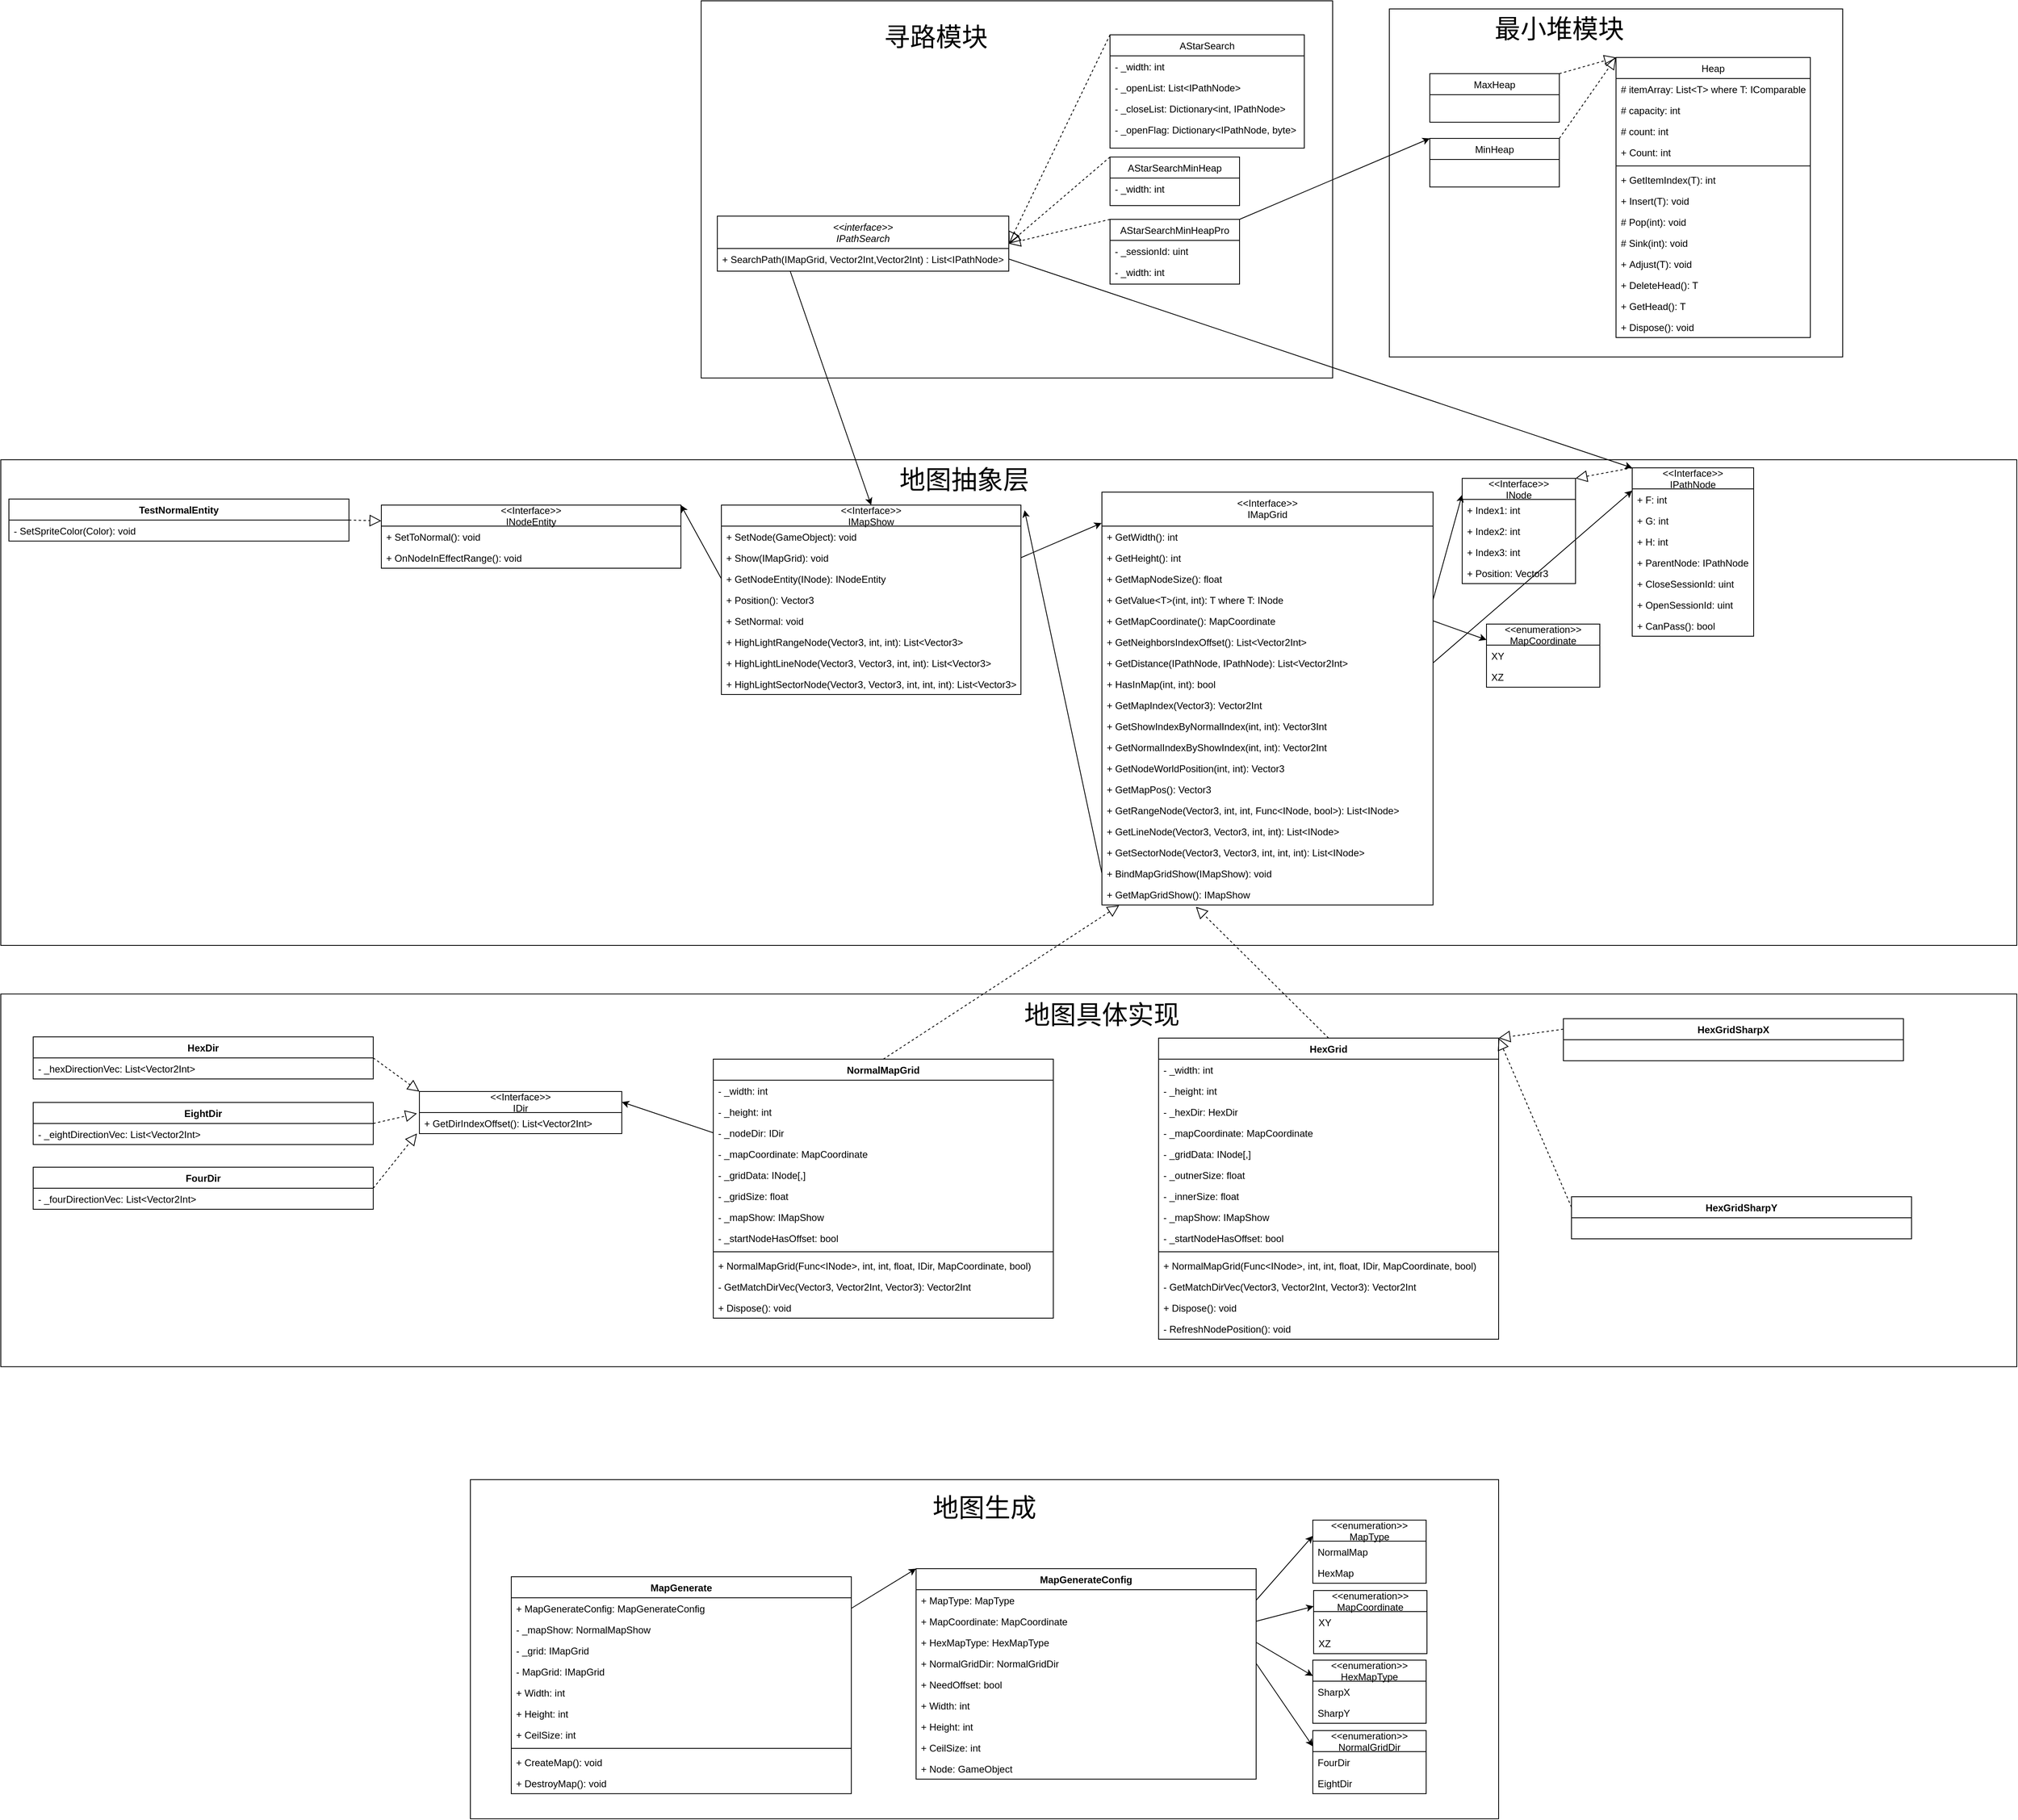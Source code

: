 <mxfile version="20.2.8" type="device"><diagram id="C5RBs43oDa-KdzZeNtuy" name="Page-1"><mxGraphModel dx="4382" dy="3332" grid="1" gridSize="10" guides="1" tooltips="1" connect="1" arrows="1" fold="1" page="1" pageScale="1" pageWidth="827" pageHeight="1169" math="0" shadow="0"><root><mxCell id="WIyWlLk6GJQsqaUBKTNV-0"/><mxCell id="WIyWlLk6GJQsqaUBKTNV-1" parent="WIyWlLk6GJQsqaUBKTNV-0"/><mxCell id="6Ez0P6SOYdie-TKl8hmE-72" value="" style="rounded=0;whiteSpace=wrap;html=1;" vertex="1" parent="WIyWlLk6GJQsqaUBKTNV-1"><mxGeometry x="1040" y="-330" width="560" height="430" as="geometry"/></mxCell><mxCell id="E95Eq8jH2LF_NlLRDyj9-13" value="" style="rounded=0;whiteSpace=wrap;html=1;fontSize=32;" parent="WIyWlLk6GJQsqaUBKTNV-1" vertex="1"><mxGeometry x="-675" y="227" width="2490" height="600" as="geometry"/></mxCell><mxCell id="E95Eq8jH2LF_NlLRDyj9-8" value="" style="group" parent="WIyWlLk6GJQsqaUBKTNV-1" vertex="1" connectable="0"><mxGeometry x="-95" y="1487" width="1270" height="419" as="geometry"/></mxCell><mxCell id="E95Eq8jH2LF_NlLRDyj9-6" value="" style="rounded=0;whiteSpace=wrap;html=1;" parent="E95Eq8jH2LF_NlLRDyj9-8" vertex="1"><mxGeometry width="1270" height="419" as="geometry"/></mxCell><mxCell id="E95Eq8jH2LF_NlLRDyj9-5" value="" style="group" parent="E95Eq8jH2LF_NlLRDyj9-8" vertex="1" connectable="0"><mxGeometry x="50.5" y="50" width="1131" height="338" as="geometry"/></mxCell><mxCell id="8RDUXcQwoCfvLqVTye5t-203" value="MapGenerateConfig" style="swimlane;fontStyle=1;align=center;verticalAlign=top;childLayout=stackLayout;horizontal=1;startSize=26;horizontalStack=0;resizeParent=1;resizeParentMax=0;resizeLast=0;collapsible=1;marginBottom=0;" parent="E95Eq8jH2LF_NlLRDyj9-5" vertex="1"><mxGeometry x="500" y="60" width="420" height="260" as="geometry"/></mxCell><mxCell id="8RDUXcQwoCfvLqVTye5t-204" value="+ MapType: MapType" style="text;strokeColor=none;fillColor=none;align=left;verticalAlign=top;spacingLeft=4;spacingRight=4;overflow=hidden;rotatable=0;points=[[0,0.5],[1,0.5]];portConstraint=eastwest;" parent="8RDUXcQwoCfvLqVTye5t-203" vertex="1"><mxGeometry y="26" width="420" height="26" as="geometry"/></mxCell><mxCell id="8RDUXcQwoCfvLqVTye5t-205" value="+ MapCoordinate: MapCoordinate" style="text;strokeColor=none;fillColor=none;align=left;verticalAlign=top;spacingLeft=4;spacingRight=4;overflow=hidden;rotatable=0;points=[[0,0.5],[1,0.5]];portConstraint=eastwest;" parent="8RDUXcQwoCfvLqVTye5t-203" vertex="1"><mxGeometry y="52" width="420" height="26" as="geometry"/></mxCell><mxCell id="8RDUXcQwoCfvLqVTye5t-206" value="+ HexMapType: HexMapType" style="text;strokeColor=none;fillColor=none;align=left;verticalAlign=top;spacingLeft=4;spacingRight=4;overflow=hidden;rotatable=0;points=[[0,0.5],[1,0.5]];portConstraint=eastwest;" parent="8RDUXcQwoCfvLqVTye5t-203" vertex="1"><mxGeometry y="78" width="420" height="26" as="geometry"/></mxCell><mxCell id="8RDUXcQwoCfvLqVTye5t-207" value="+ NormalGridDir: NormalGridDir" style="text;strokeColor=none;fillColor=none;align=left;verticalAlign=top;spacingLeft=4;spacingRight=4;overflow=hidden;rotatable=0;points=[[0,0.5],[1,0.5]];portConstraint=eastwest;" parent="8RDUXcQwoCfvLqVTye5t-203" vertex="1"><mxGeometry y="104" width="420" height="26" as="geometry"/></mxCell><mxCell id="8RDUXcQwoCfvLqVTye5t-208" value="+ NeedOffset: bool" style="text;strokeColor=none;fillColor=none;align=left;verticalAlign=top;spacingLeft=4;spacingRight=4;overflow=hidden;rotatable=0;points=[[0,0.5],[1,0.5]];portConstraint=eastwest;" parent="8RDUXcQwoCfvLqVTye5t-203" vertex="1"><mxGeometry y="130" width="420" height="26" as="geometry"/></mxCell><mxCell id="8RDUXcQwoCfvLqVTye5t-209" value="+ Width: int" style="text;strokeColor=none;fillColor=none;align=left;verticalAlign=top;spacingLeft=4;spacingRight=4;overflow=hidden;rotatable=0;points=[[0,0.5],[1,0.5]];portConstraint=eastwest;" parent="8RDUXcQwoCfvLqVTye5t-203" vertex="1"><mxGeometry y="156" width="420" height="26" as="geometry"/></mxCell><mxCell id="8RDUXcQwoCfvLqVTye5t-210" value="+ Height: int" style="text;strokeColor=none;fillColor=none;align=left;verticalAlign=top;spacingLeft=4;spacingRight=4;overflow=hidden;rotatable=0;points=[[0,0.5],[1,0.5]];portConstraint=eastwest;" parent="8RDUXcQwoCfvLqVTye5t-203" vertex="1"><mxGeometry y="182" width="420" height="26" as="geometry"/></mxCell><mxCell id="8RDUXcQwoCfvLqVTye5t-211" value="+ CeilSize: int" style="text;strokeColor=none;fillColor=none;align=left;verticalAlign=top;spacingLeft=4;spacingRight=4;overflow=hidden;rotatable=0;points=[[0,0.5],[1,0.5]];portConstraint=eastwest;" parent="8RDUXcQwoCfvLqVTye5t-203" vertex="1"><mxGeometry y="208" width="420" height="26" as="geometry"/></mxCell><mxCell id="8RDUXcQwoCfvLqVTye5t-212" value="+ Node: GameObject" style="text;strokeColor=none;fillColor=none;align=left;verticalAlign=top;spacingLeft=4;spacingRight=4;overflow=hidden;rotatable=0;points=[[0,0.5],[1,0.5]];portConstraint=eastwest;" parent="8RDUXcQwoCfvLqVTye5t-203" vertex="1"><mxGeometry y="234" width="420" height="26" as="geometry"/></mxCell><mxCell id="8RDUXcQwoCfvLqVTye5t-218" value="&lt;&lt;enumeration&gt;&gt;&#10;MapType" style="swimlane;fontStyle=0;childLayout=stackLayout;horizontal=1;startSize=26;fillColor=none;horizontalStack=0;resizeParent=1;resizeParentMax=0;resizeLast=0;collapsible=1;marginBottom=0;" parent="E95Eq8jH2LF_NlLRDyj9-5" vertex="1"><mxGeometry x="990" width="140" height="78" as="geometry"/></mxCell><mxCell id="8RDUXcQwoCfvLqVTye5t-219" value="NormalMap" style="text;strokeColor=none;fillColor=none;align=left;verticalAlign=top;spacingLeft=4;spacingRight=4;overflow=hidden;rotatable=0;points=[[0,0.5],[1,0.5]];portConstraint=eastwest;" parent="8RDUXcQwoCfvLqVTye5t-218" vertex="1"><mxGeometry y="26" width="140" height="26" as="geometry"/></mxCell><mxCell id="8RDUXcQwoCfvLqVTye5t-220" value="HexMap" style="text;strokeColor=none;fillColor=none;align=left;verticalAlign=top;spacingLeft=4;spacingRight=4;overflow=hidden;rotatable=0;points=[[0,0.5],[1,0.5]];portConstraint=eastwest;" parent="8RDUXcQwoCfvLqVTye5t-218" vertex="1"><mxGeometry y="52" width="140" height="26" as="geometry"/></mxCell><mxCell id="8RDUXcQwoCfvLqVTye5t-222" value="" style="endArrow=classic;html=1;rounded=0;exitX=1;exitY=0.5;exitDx=0;exitDy=0;entryX=0;entryY=0.25;entryDx=0;entryDy=0;" parent="E95Eq8jH2LF_NlLRDyj9-5" source="8RDUXcQwoCfvLqVTye5t-204" target="8RDUXcQwoCfvLqVTye5t-218" edge="1"><mxGeometry width="50" height="50" relative="1" as="geometry"><mxPoint x="930" y="110" as="sourcePoint"/><mxPoint x="950" y="99" as="targetPoint"/></mxGeometry></mxCell><mxCell id="8RDUXcQwoCfvLqVTye5t-240" value="&lt;&lt;enumeration&gt;&gt;&#10;NormalGridDir" style="swimlane;fontStyle=0;childLayout=stackLayout;horizontal=1;startSize=26;fillColor=none;horizontalStack=0;resizeParent=1;resizeParentMax=0;resizeLast=0;collapsible=1;marginBottom=0;" parent="E95Eq8jH2LF_NlLRDyj9-5" vertex="1"><mxGeometry x="990" y="260" width="140" height="78" as="geometry"/></mxCell><mxCell id="8RDUXcQwoCfvLqVTye5t-241" value="FourDir" style="text;strokeColor=none;fillColor=none;align=left;verticalAlign=top;spacingLeft=4;spacingRight=4;overflow=hidden;rotatable=0;points=[[0,0.5],[1,0.5]];portConstraint=eastwest;" parent="8RDUXcQwoCfvLqVTye5t-240" vertex="1"><mxGeometry y="26" width="140" height="26" as="geometry"/></mxCell><mxCell id="8RDUXcQwoCfvLqVTye5t-242" value="EightDir" style="text;strokeColor=none;fillColor=none;align=left;verticalAlign=top;spacingLeft=4;spacingRight=4;overflow=hidden;rotatable=0;points=[[0,0.5],[1,0.5]];portConstraint=eastwest;" parent="8RDUXcQwoCfvLqVTye5t-240" vertex="1"><mxGeometry y="52" width="140" height="26" as="geometry"/></mxCell><mxCell id="8RDUXcQwoCfvLqVTye5t-243" value="" style="endArrow=classic;html=1;rounded=0;entryX=0;entryY=0.25;entryDx=0;entryDy=0;exitX=1;exitY=0.5;exitDx=0;exitDy=0;" parent="E95Eq8jH2LF_NlLRDyj9-5" source="8RDUXcQwoCfvLqVTye5t-207" target="8RDUXcQwoCfvLqVTye5t-240" edge="1"><mxGeometry width="50" height="50" relative="1" as="geometry"><mxPoint x="960" y="240" as="sourcePoint"/><mxPoint x="910" y="246.5" as="targetPoint"/></mxGeometry></mxCell><mxCell id="8RDUXcQwoCfvLqVTye5t-244" value="MapGenerate" style="swimlane;fontStyle=1;align=center;verticalAlign=top;childLayout=stackLayout;horizontal=1;startSize=26;horizontalStack=0;resizeParent=1;resizeParentMax=0;resizeLast=0;collapsible=1;marginBottom=0;" parent="E95Eq8jH2LF_NlLRDyj9-5" vertex="1"><mxGeometry y="70" width="420" height="268" as="geometry"/></mxCell><mxCell id="8RDUXcQwoCfvLqVTye5t-245" value="+ MapGenerateConfig: MapGenerateConfig" style="text;strokeColor=none;fillColor=none;align=left;verticalAlign=top;spacingLeft=4;spacingRight=4;overflow=hidden;rotatable=0;points=[[0,0.5],[1,0.5]];portConstraint=eastwest;" parent="8RDUXcQwoCfvLqVTye5t-244" vertex="1"><mxGeometry y="26" width="420" height="26" as="geometry"/></mxCell><mxCell id="8RDUXcQwoCfvLqVTye5t-246" value="- _mapShow: NormalMapShow" style="text;strokeColor=none;fillColor=none;align=left;verticalAlign=top;spacingLeft=4;spacingRight=4;overflow=hidden;rotatable=0;points=[[0,0.5],[1,0.5]];portConstraint=eastwest;" parent="8RDUXcQwoCfvLqVTye5t-244" vertex="1"><mxGeometry y="52" width="420" height="26" as="geometry"/></mxCell><mxCell id="8RDUXcQwoCfvLqVTye5t-249" value="- _grid: IMapGrid" style="text;strokeColor=none;fillColor=none;align=left;verticalAlign=top;spacingLeft=4;spacingRight=4;overflow=hidden;rotatable=0;points=[[0,0.5],[1,0.5]];portConstraint=eastwest;" parent="8RDUXcQwoCfvLqVTye5t-244" vertex="1"><mxGeometry y="78" width="420" height="26" as="geometry"/></mxCell><mxCell id="8RDUXcQwoCfvLqVTye5t-274" value="- MapGrid: IMapGrid" style="text;strokeColor=none;fillColor=none;align=left;verticalAlign=top;spacingLeft=4;spacingRight=4;overflow=hidden;rotatable=0;points=[[0,0.5],[1,0.5]];portConstraint=eastwest;" parent="8RDUXcQwoCfvLqVTye5t-244" vertex="1"><mxGeometry y="104" width="420" height="26" as="geometry"/></mxCell><mxCell id="8RDUXcQwoCfvLqVTye5t-250" value="+ Width: int" style="text;strokeColor=none;fillColor=none;align=left;verticalAlign=top;spacingLeft=4;spacingRight=4;overflow=hidden;rotatable=0;points=[[0,0.5],[1,0.5]];portConstraint=eastwest;" parent="8RDUXcQwoCfvLqVTye5t-244" vertex="1"><mxGeometry y="130" width="420" height="26" as="geometry"/></mxCell><mxCell id="8RDUXcQwoCfvLqVTye5t-251" value="+ Height: int" style="text;strokeColor=none;fillColor=none;align=left;verticalAlign=top;spacingLeft=4;spacingRight=4;overflow=hidden;rotatable=0;points=[[0,0.5],[1,0.5]];portConstraint=eastwest;" parent="8RDUXcQwoCfvLqVTye5t-244" vertex="1"><mxGeometry y="156" width="420" height="26" as="geometry"/></mxCell><mxCell id="8RDUXcQwoCfvLqVTye5t-252" value="+ CeilSize: int" style="text;strokeColor=none;fillColor=none;align=left;verticalAlign=top;spacingLeft=4;spacingRight=4;overflow=hidden;rotatable=0;points=[[0,0.5],[1,0.5]];portConstraint=eastwest;" parent="8RDUXcQwoCfvLqVTye5t-244" vertex="1"><mxGeometry y="182" width="420" height="26" as="geometry"/></mxCell><mxCell id="8RDUXcQwoCfvLqVTye5t-272" value="" style="line;strokeWidth=1;fillColor=none;align=left;verticalAlign=middle;spacingTop=-1;spacingLeft=3;spacingRight=3;rotatable=0;labelPosition=right;points=[];portConstraint=eastwest;strokeColor=inherit;" parent="8RDUXcQwoCfvLqVTye5t-244" vertex="1"><mxGeometry y="208" width="420" height="8" as="geometry"/></mxCell><mxCell id="8RDUXcQwoCfvLqVTye5t-253" value="+ CreateMap(): void" style="text;strokeColor=none;fillColor=none;align=left;verticalAlign=top;spacingLeft=4;spacingRight=4;overflow=hidden;rotatable=0;points=[[0,0.5],[1,0.5]];portConstraint=eastwest;" parent="8RDUXcQwoCfvLqVTye5t-244" vertex="1"><mxGeometry y="216" width="420" height="26" as="geometry"/></mxCell><mxCell id="8RDUXcQwoCfvLqVTye5t-273" value="+ DestroyMap(): void" style="text;strokeColor=none;fillColor=none;align=left;verticalAlign=top;spacingLeft=4;spacingRight=4;overflow=hidden;rotatable=0;points=[[0,0.5],[1,0.5]];portConstraint=eastwest;" parent="8RDUXcQwoCfvLqVTye5t-244" vertex="1"><mxGeometry y="242" width="420" height="26" as="geometry"/></mxCell><mxCell id="8RDUXcQwoCfvLqVTye5t-271" value="" style="endArrow=classic;html=1;rounded=0;entryX=0;entryY=0;entryDx=0;entryDy=0;exitX=1;exitY=0.5;exitDx=0;exitDy=0;" parent="E95Eq8jH2LF_NlLRDyj9-5" source="8RDUXcQwoCfvLqVTye5t-245" target="8RDUXcQwoCfvLqVTye5t-203" edge="1"><mxGeometry width="50" height="50" relative="1" as="geometry"><mxPoint x="1000" y="49.5" as="sourcePoint"/><mxPoint x="930" y="109" as="targetPoint"/></mxGeometry></mxCell><mxCell id="E95Eq8jH2LF_NlLRDyj9-0" value="&lt;&lt;enumeration&gt;&gt;&#10;MapCoordinate" style="swimlane;fontStyle=0;childLayout=stackLayout;horizontal=1;startSize=26;fillColor=none;horizontalStack=0;resizeParent=1;resizeParentMax=0;resizeLast=0;collapsible=1;marginBottom=0;" parent="E95Eq8jH2LF_NlLRDyj9-5" vertex="1"><mxGeometry x="991" y="87" width="140" height="78" as="geometry"/></mxCell><mxCell id="E95Eq8jH2LF_NlLRDyj9-1" value="XY" style="text;strokeColor=none;fillColor=none;align=left;verticalAlign=top;spacingLeft=4;spacingRight=4;overflow=hidden;rotatable=0;points=[[0,0.5],[1,0.5]];portConstraint=eastwest;" parent="E95Eq8jH2LF_NlLRDyj9-0" vertex="1"><mxGeometry y="26" width="140" height="26" as="geometry"/></mxCell><mxCell id="E95Eq8jH2LF_NlLRDyj9-2" value="XZ" style="text;strokeColor=none;fillColor=none;align=left;verticalAlign=top;spacingLeft=4;spacingRight=4;overflow=hidden;rotatable=0;points=[[0,0.5],[1,0.5]];portConstraint=eastwest;" parent="E95Eq8jH2LF_NlLRDyj9-0" vertex="1"><mxGeometry y="52" width="140" height="26" as="geometry"/></mxCell><mxCell id="8RDUXcQwoCfvLqVTye5t-237" value="&lt;&lt;enumeration&gt;&gt;&#10;HexMapType" style="swimlane;fontStyle=0;childLayout=stackLayout;horizontal=1;startSize=26;fillColor=none;horizontalStack=0;resizeParent=1;resizeParentMax=0;resizeLast=0;collapsible=1;marginBottom=0;" parent="E95Eq8jH2LF_NlLRDyj9-5" vertex="1"><mxGeometry x="990" y="173" width="140" height="78" as="geometry"/></mxCell><mxCell id="8RDUXcQwoCfvLqVTye5t-238" value="SharpX" style="text;strokeColor=none;fillColor=none;align=left;verticalAlign=top;spacingLeft=4;spacingRight=4;overflow=hidden;rotatable=0;points=[[0,0.5],[1,0.5]];portConstraint=eastwest;" parent="8RDUXcQwoCfvLqVTye5t-237" vertex="1"><mxGeometry y="26" width="140" height="26" as="geometry"/></mxCell><mxCell id="8RDUXcQwoCfvLqVTye5t-239" value="SharpY" style="text;strokeColor=none;fillColor=none;align=left;verticalAlign=top;spacingLeft=4;spacingRight=4;overflow=hidden;rotatable=0;points=[[0,0.5],[1,0.5]];portConstraint=eastwest;" parent="8RDUXcQwoCfvLqVTye5t-237" vertex="1"><mxGeometry y="52" width="140" height="26" as="geometry"/></mxCell><mxCell id="8RDUXcQwoCfvLqVTye5t-229" value="" style="endArrow=classic;html=1;rounded=0;exitX=1;exitY=0.5;exitDx=0;exitDy=0;entryX=0;entryY=0.25;entryDx=0;entryDy=0;" parent="E95Eq8jH2LF_NlLRDyj9-5" source="8RDUXcQwoCfvLqVTye5t-206" target="8RDUXcQwoCfvLqVTye5t-237" edge="1"><mxGeometry width="50" height="50" relative="1" as="geometry"><mxPoint x="1150.0" y="198.0" as="sourcePoint"/><mxPoint x="1180" y="207" as="targetPoint"/></mxGeometry></mxCell><mxCell id="E95Eq8jH2LF_NlLRDyj9-3" value="" style="endArrow=classic;html=1;rounded=0;exitX=1;exitY=0.5;exitDx=0;exitDy=0;entryX=0;entryY=0.25;entryDx=0;entryDy=0;" parent="E95Eq8jH2LF_NlLRDyj9-5" source="8RDUXcQwoCfvLqVTye5t-205" target="E95Eq8jH2LF_NlLRDyj9-0" edge="1"><mxGeometry width="50" height="50" relative="1" as="geometry"><mxPoint x="930.0" y="161.0" as="sourcePoint"/><mxPoint x="1000.0" y="202.5" as="targetPoint"/></mxGeometry></mxCell><mxCell id="E95Eq8jH2LF_NlLRDyj9-7" value="&lt;font style=&quot;font-size: 32px;&quot;&gt;地图生成&lt;/font&gt;" style="text;html=1;strokeColor=none;fillColor=none;align=center;verticalAlign=middle;whiteSpace=wrap;rounded=0;" parent="E95Eq8jH2LF_NlLRDyj9-8" vertex="1"><mxGeometry x="542.25" y="20" width="185.5" height="30" as="geometry"/></mxCell><mxCell id="E95Eq8jH2LF_NlLRDyj9-12" value="" style="group" parent="WIyWlLk6GJQsqaUBKTNV-1" vertex="1" connectable="0"><mxGeometry x="-635" y="897.5" width="2320" height="416" as="geometry"/></mxCell><mxCell id="8RDUXcQwoCfvLqVTye5t-108" value="NormalMapGrid" style="swimlane;fontStyle=1;align=center;verticalAlign=top;childLayout=stackLayout;horizontal=1;startSize=26;horizontalStack=0;resizeParent=1;resizeParentMax=0;resizeLast=0;collapsible=1;marginBottom=0;" parent="E95Eq8jH2LF_NlLRDyj9-12" vertex="1"><mxGeometry x="840" y="70" width="420" height="320" as="geometry"/></mxCell><mxCell id="8RDUXcQwoCfvLqVTye5t-109" value="- _width: int" style="text;strokeColor=none;fillColor=none;align=left;verticalAlign=top;spacingLeft=4;spacingRight=4;overflow=hidden;rotatable=0;points=[[0,0.5],[1,0.5]];portConstraint=eastwest;" parent="8RDUXcQwoCfvLqVTye5t-108" vertex="1"><mxGeometry y="26" width="420" height="26" as="geometry"/></mxCell><mxCell id="8RDUXcQwoCfvLqVTye5t-117" value="- _height: int" style="text;strokeColor=none;fillColor=none;align=left;verticalAlign=top;spacingLeft=4;spacingRight=4;overflow=hidden;rotatable=0;points=[[0,0.5],[1,0.5]];portConstraint=eastwest;" parent="8RDUXcQwoCfvLqVTye5t-108" vertex="1"><mxGeometry y="52" width="420" height="26" as="geometry"/></mxCell><mxCell id="8RDUXcQwoCfvLqVTye5t-118" value="- _nodeDir: IDir" style="text;strokeColor=none;fillColor=none;align=left;verticalAlign=top;spacingLeft=4;spacingRight=4;overflow=hidden;rotatable=0;points=[[0,0.5],[1,0.5]];portConstraint=eastwest;" parent="8RDUXcQwoCfvLqVTye5t-108" vertex="1"><mxGeometry y="78" width="420" height="26" as="geometry"/></mxCell><mxCell id="8RDUXcQwoCfvLqVTye5t-119" value="- _mapCoordinate: MapCoordinate" style="text;strokeColor=none;fillColor=none;align=left;verticalAlign=top;spacingLeft=4;spacingRight=4;overflow=hidden;rotatable=0;points=[[0,0.5],[1,0.5]];portConstraint=eastwest;" parent="8RDUXcQwoCfvLqVTye5t-108" vertex="1"><mxGeometry y="104" width="420" height="26" as="geometry"/></mxCell><mxCell id="8RDUXcQwoCfvLqVTye5t-121" value="- _gridData: INode[,]" style="text;strokeColor=none;fillColor=none;align=left;verticalAlign=top;spacingLeft=4;spacingRight=4;overflow=hidden;rotatable=0;points=[[0,0.5],[1,0.5]];portConstraint=eastwest;" parent="8RDUXcQwoCfvLqVTye5t-108" vertex="1"><mxGeometry y="130" width="420" height="26" as="geometry"/></mxCell><mxCell id="8RDUXcQwoCfvLqVTye5t-122" value="- _gridSize: float" style="text;strokeColor=none;fillColor=none;align=left;verticalAlign=top;spacingLeft=4;spacingRight=4;overflow=hidden;rotatable=0;points=[[0,0.5],[1,0.5]];portConstraint=eastwest;" parent="8RDUXcQwoCfvLqVTye5t-108" vertex="1"><mxGeometry y="156" width="420" height="26" as="geometry"/></mxCell><mxCell id="8RDUXcQwoCfvLqVTye5t-120" value="- _mapShow: IMapShow" style="text;strokeColor=none;fillColor=none;align=left;verticalAlign=top;spacingLeft=4;spacingRight=4;overflow=hidden;rotatable=0;points=[[0,0.5],[1,0.5]];portConstraint=eastwest;" parent="8RDUXcQwoCfvLqVTye5t-108" vertex="1"><mxGeometry y="182" width="420" height="26" as="geometry"/></mxCell><mxCell id="8RDUXcQwoCfvLqVTye5t-123" value="- _startNodeHasOffset: bool" style="text;strokeColor=none;fillColor=none;align=left;verticalAlign=top;spacingLeft=4;spacingRight=4;overflow=hidden;rotatable=0;points=[[0,0.5],[1,0.5]];portConstraint=eastwest;" parent="8RDUXcQwoCfvLqVTye5t-108" vertex="1"><mxGeometry y="208" width="420" height="26" as="geometry"/></mxCell><mxCell id="8RDUXcQwoCfvLqVTye5t-110" value="" style="line;strokeWidth=1;fillColor=none;align=left;verticalAlign=middle;spacingTop=-1;spacingLeft=3;spacingRight=3;rotatable=0;labelPosition=right;points=[];portConstraint=eastwest;strokeColor=inherit;" parent="8RDUXcQwoCfvLqVTye5t-108" vertex="1"><mxGeometry y="234" width="420" height="8" as="geometry"/></mxCell><mxCell id="8RDUXcQwoCfvLqVTye5t-111" value="+ NormalMapGrid(Func&lt;INode&gt;, int, int, float, IDir, MapCoordinate, bool)" style="text;strokeColor=none;fillColor=none;align=left;verticalAlign=top;spacingLeft=4;spacingRight=4;overflow=hidden;rotatable=0;points=[[0,0.5],[1,0.5]];portConstraint=eastwest;" parent="8RDUXcQwoCfvLqVTye5t-108" vertex="1"><mxGeometry y="242" width="420" height="26" as="geometry"/></mxCell><mxCell id="8RDUXcQwoCfvLqVTye5t-166" value="- GetMatchDirVec(Vector3, Vector2Int, Vector3): Vector2Int" style="text;strokeColor=none;fillColor=none;align=left;verticalAlign=top;spacingLeft=4;spacingRight=4;overflow=hidden;rotatable=0;points=[[0,0.5],[1,0.5]];portConstraint=eastwest;" parent="8RDUXcQwoCfvLqVTye5t-108" vertex="1"><mxGeometry y="268" width="420" height="26" as="geometry"/></mxCell><mxCell id="8RDUXcQwoCfvLqVTye5t-124" value="+ Dispose(): void" style="text;strokeColor=none;fillColor=none;align=left;verticalAlign=top;spacingLeft=4;spacingRight=4;overflow=hidden;rotatable=0;points=[[0,0.5],[1,0.5]];portConstraint=eastwest;" parent="8RDUXcQwoCfvLqVTye5t-108" vertex="1"><mxGeometry y="294" width="420" height="26" as="geometry"/></mxCell><mxCell id="8RDUXcQwoCfvLqVTye5t-125" value="&lt;&lt;Interface&gt;&gt;&#10;IDir" style="swimlane;fontStyle=0;childLayout=stackLayout;horizontal=1;startSize=26;fillColor=none;horizontalStack=0;resizeParent=1;resizeParentMax=0;resizeLast=0;collapsible=1;marginBottom=0;" parent="E95Eq8jH2LF_NlLRDyj9-12" vertex="1"><mxGeometry x="510" y="110" width="250" height="52" as="geometry"/></mxCell><mxCell id="8RDUXcQwoCfvLqVTye5t-126" value="+ GetDirIndexOffset(): List&lt;Vector2Int&gt;" style="text;strokeColor=none;fillColor=none;align=left;verticalAlign=top;spacingLeft=4;spacingRight=4;overflow=hidden;rotatable=0;points=[[0,0.5],[1,0.5]];portConstraint=eastwest;" parent="8RDUXcQwoCfvLqVTye5t-125" vertex="1"><mxGeometry y="26" width="250" height="26" as="geometry"/></mxCell><mxCell id="8RDUXcQwoCfvLqVTye5t-132" value="" style="endArrow=classic;html=1;rounded=0;entryX=1;entryY=0.25;entryDx=0;entryDy=0;exitX=0;exitY=0.5;exitDx=0;exitDy=0;" parent="E95Eq8jH2LF_NlLRDyj9-12" source="8RDUXcQwoCfvLqVTye5t-118" target="8RDUXcQwoCfvLqVTye5t-125" edge="1"><mxGeometry width="50" height="50" relative="1" as="geometry"><mxPoint x="660" y="272.75" as="sourcePoint"/><mxPoint x="759.591" y="230" as="targetPoint"/></mxGeometry></mxCell><mxCell id="8RDUXcQwoCfvLqVTye5t-133" value="HexDir" style="swimlane;fontStyle=1;align=center;verticalAlign=top;childLayout=stackLayout;horizontal=1;startSize=26;horizontalStack=0;resizeParent=1;resizeParentMax=0;resizeLast=0;collapsible=1;marginBottom=0;" parent="E95Eq8jH2LF_NlLRDyj9-12" vertex="1"><mxGeometry y="42.5" width="420" height="52" as="geometry"/></mxCell><mxCell id="8RDUXcQwoCfvLqVTye5t-134" value="- _hexDirectionVec: List&lt;Vector2Int&gt;" style="text;strokeColor=none;fillColor=none;align=left;verticalAlign=top;spacingLeft=4;spacingRight=4;overflow=hidden;rotatable=0;points=[[0,0.5],[1,0.5]];portConstraint=eastwest;" parent="8RDUXcQwoCfvLqVTye5t-133" vertex="1"><mxGeometry y="26" width="420" height="26" as="geometry"/></mxCell><mxCell id="8RDUXcQwoCfvLqVTye5t-145" value="" style="endArrow=block;dashed=1;endFill=0;endSize=12;html=1;rounded=0;exitX=1;exitY=0.5;exitDx=0;exitDy=0;entryX=0;entryY=0;entryDx=0;entryDy=0;" parent="E95Eq8jH2LF_NlLRDyj9-12" source="8RDUXcQwoCfvLqVTye5t-133" target="8RDUXcQwoCfvLqVTye5t-125" edge="1"><mxGeometry width="160" relative="1" as="geometry"><mxPoint x="1270" y="110.87" as="sourcePoint"/><mxPoint x="1330" y="520" as="targetPoint"/></mxGeometry></mxCell><mxCell id="8RDUXcQwoCfvLqVTye5t-146" value="EightDir" style="swimlane;fontStyle=1;align=center;verticalAlign=top;childLayout=stackLayout;horizontal=1;startSize=26;horizontalStack=0;resizeParent=1;resizeParentMax=0;resizeLast=0;collapsible=1;marginBottom=0;" parent="E95Eq8jH2LF_NlLRDyj9-12" vertex="1"><mxGeometry y="123.5" width="420" height="52" as="geometry"/></mxCell><mxCell id="8RDUXcQwoCfvLqVTye5t-147" value="- _eightDirectionVec: List&lt;Vector2Int&gt;" style="text;strokeColor=none;fillColor=none;align=left;verticalAlign=top;spacingLeft=4;spacingRight=4;overflow=hidden;rotatable=0;points=[[0,0.5],[1,0.5]];portConstraint=eastwest;" parent="8RDUXcQwoCfvLqVTye5t-146" vertex="1"><mxGeometry y="26" width="420" height="26" as="geometry"/></mxCell><mxCell id="8RDUXcQwoCfvLqVTye5t-148" value="" style="endArrow=block;dashed=1;endFill=0;endSize=12;html=1;rounded=0;exitX=1;exitY=0.5;exitDx=0;exitDy=0;entryX=-0.012;entryY=0.042;entryDx=0;entryDy=0;entryPerimeter=0;" parent="E95Eq8jH2LF_NlLRDyj9-12" source="8RDUXcQwoCfvLqVTye5t-146" target="8RDUXcQwoCfvLqVTye5t-126" edge="1"><mxGeometry width="160" relative="1" as="geometry"><mxPoint x="1270" y="221.87" as="sourcePoint"/><mxPoint x="510" y="221" as="targetPoint"/></mxGeometry></mxCell><mxCell id="8RDUXcQwoCfvLqVTye5t-149" value="FourDir" style="swimlane;fontStyle=1;align=center;verticalAlign=top;childLayout=stackLayout;horizontal=1;startSize=26;horizontalStack=0;resizeParent=1;resizeParentMax=0;resizeLast=0;collapsible=1;marginBottom=0;" parent="E95Eq8jH2LF_NlLRDyj9-12" vertex="1"><mxGeometry y="203.5" width="420" height="52" as="geometry"/></mxCell><mxCell id="8RDUXcQwoCfvLqVTye5t-150" value="- _fourDirectionVec: List&lt;Vector2Int&gt;" style="text;strokeColor=none;fillColor=none;align=left;verticalAlign=top;spacingLeft=4;spacingRight=4;overflow=hidden;rotatable=0;points=[[0,0.5],[1,0.5]];portConstraint=eastwest;" parent="8RDUXcQwoCfvLqVTye5t-149" vertex="1"><mxGeometry y="26" width="420" height="26" as="geometry"/></mxCell><mxCell id="8RDUXcQwoCfvLqVTye5t-151" value="" style="endArrow=block;dashed=1;endFill=0;endSize=12;html=1;rounded=0;exitX=1;exitY=0.5;exitDx=0;exitDy=0;entryX=-0.012;entryY=0.997;entryDx=0;entryDy=0;entryPerimeter=0;" parent="E95Eq8jH2LF_NlLRDyj9-12" source="8RDUXcQwoCfvLqVTye5t-149" target="8RDUXcQwoCfvLqVTye5t-126" edge="1"><mxGeometry width="160" relative="1" as="geometry"><mxPoint x="1260" y="311.87" as="sourcePoint"/><mxPoint x="500" y="311.0" as="targetPoint"/></mxGeometry></mxCell><mxCell id="8RDUXcQwoCfvLqVTye5t-152" value="HexGrid" style="swimlane;fontStyle=1;align=center;verticalAlign=top;childLayout=stackLayout;horizontal=1;startSize=26;horizontalStack=0;resizeParent=1;resizeParentMax=0;resizeLast=0;collapsible=1;marginBottom=0;" parent="E95Eq8jH2LF_NlLRDyj9-12" vertex="1"><mxGeometry x="1390" y="44" width="420" height="372" as="geometry"/></mxCell><mxCell id="8RDUXcQwoCfvLqVTye5t-153" value="- _width: int" style="text;strokeColor=none;fillColor=none;align=left;verticalAlign=top;spacingLeft=4;spacingRight=4;overflow=hidden;rotatable=0;points=[[0,0.5],[1,0.5]];portConstraint=eastwest;" parent="8RDUXcQwoCfvLqVTye5t-152" vertex="1"><mxGeometry y="26" width="420" height="26" as="geometry"/></mxCell><mxCell id="8RDUXcQwoCfvLqVTye5t-154" value="- _height: int" style="text;strokeColor=none;fillColor=none;align=left;verticalAlign=top;spacingLeft=4;spacingRight=4;overflow=hidden;rotatable=0;points=[[0,0.5],[1,0.5]];portConstraint=eastwest;" parent="8RDUXcQwoCfvLqVTye5t-152" vertex="1"><mxGeometry y="52" width="420" height="26" as="geometry"/></mxCell><mxCell id="8RDUXcQwoCfvLqVTye5t-155" value="- _hexDir: HexDir" style="text;strokeColor=none;fillColor=none;align=left;verticalAlign=top;spacingLeft=4;spacingRight=4;overflow=hidden;rotatable=0;points=[[0,0.5],[1,0.5]];portConstraint=eastwest;" parent="8RDUXcQwoCfvLqVTye5t-152" vertex="1"><mxGeometry y="78" width="420" height="26" as="geometry"/></mxCell><mxCell id="8RDUXcQwoCfvLqVTye5t-156" value="- _mapCoordinate: MapCoordinate" style="text;strokeColor=none;fillColor=none;align=left;verticalAlign=top;spacingLeft=4;spacingRight=4;overflow=hidden;rotatable=0;points=[[0,0.5],[1,0.5]];portConstraint=eastwest;" parent="8RDUXcQwoCfvLqVTye5t-152" vertex="1"><mxGeometry y="104" width="420" height="26" as="geometry"/></mxCell><mxCell id="8RDUXcQwoCfvLqVTye5t-157" value="- _gridData: INode[,]" style="text;strokeColor=none;fillColor=none;align=left;verticalAlign=top;spacingLeft=4;spacingRight=4;overflow=hidden;rotatable=0;points=[[0,0.5],[1,0.5]];portConstraint=eastwest;" parent="8RDUXcQwoCfvLqVTye5t-152" vertex="1"><mxGeometry y="130" width="420" height="26" as="geometry"/></mxCell><mxCell id="8RDUXcQwoCfvLqVTye5t-165" value="- _outnerSize: float" style="text;strokeColor=none;fillColor=none;align=left;verticalAlign=top;spacingLeft=4;spacingRight=4;overflow=hidden;rotatable=0;points=[[0,0.5],[1,0.5]];portConstraint=eastwest;" parent="8RDUXcQwoCfvLqVTye5t-152" vertex="1"><mxGeometry y="156" width="420" height="26" as="geometry"/></mxCell><mxCell id="8RDUXcQwoCfvLqVTye5t-164" value="- _innerSize: float" style="text;strokeColor=none;fillColor=none;align=left;verticalAlign=top;spacingLeft=4;spacingRight=4;overflow=hidden;rotatable=0;points=[[0,0.5],[1,0.5]];portConstraint=eastwest;" parent="8RDUXcQwoCfvLqVTye5t-152" vertex="1"><mxGeometry y="182" width="420" height="26" as="geometry"/></mxCell><mxCell id="8RDUXcQwoCfvLqVTye5t-159" value="- _mapShow: IMapShow" style="text;strokeColor=none;fillColor=none;align=left;verticalAlign=top;spacingLeft=4;spacingRight=4;overflow=hidden;rotatable=0;points=[[0,0.5],[1,0.5]];portConstraint=eastwest;" parent="8RDUXcQwoCfvLqVTye5t-152" vertex="1"><mxGeometry y="208" width="420" height="26" as="geometry"/></mxCell><mxCell id="8RDUXcQwoCfvLqVTye5t-160" value="- _startNodeHasOffset: bool" style="text;strokeColor=none;fillColor=none;align=left;verticalAlign=top;spacingLeft=4;spacingRight=4;overflow=hidden;rotatable=0;points=[[0,0.5],[1,0.5]];portConstraint=eastwest;" parent="8RDUXcQwoCfvLqVTye5t-152" vertex="1"><mxGeometry y="234" width="420" height="26" as="geometry"/></mxCell><mxCell id="8RDUXcQwoCfvLqVTye5t-161" value="" style="line;strokeWidth=1;fillColor=none;align=left;verticalAlign=middle;spacingTop=-1;spacingLeft=3;spacingRight=3;rotatable=0;labelPosition=right;points=[];portConstraint=eastwest;strokeColor=inherit;" parent="8RDUXcQwoCfvLqVTye5t-152" vertex="1"><mxGeometry y="260" width="420" height="8" as="geometry"/></mxCell><mxCell id="8RDUXcQwoCfvLqVTye5t-162" value="+ NormalMapGrid(Func&lt;INode&gt;, int, int, float, IDir, MapCoordinate, bool)" style="text;strokeColor=none;fillColor=none;align=left;verticalAlign=top;spacingLeft=4;spacingRight=4;overflow=hidden;rotatable=0;points=[[0,0.5],[1,0.5]];portConstraint=eastwest;" parent="8RDUXcQwoCfvLqVTye5t-152" vertex="1"><mxGeometry y="268" width="420" height="26" as="geometry"/></mxCell><mxCell id="8RDUXcQwoCfvLqVTye5t-163" value="- GetMatchDirVec(Vector3, Vector2Int, Vector3): Vector2Int" style="text;strokeColor=none;fillColor=none;align=left;verticalAlign=top;spacingLeft=4;spacingRight=4;overflow=hidden;rotatable=0;points=[[0,0.5],[1,0.5]];portConstraint=eastwest;" parent="8RDUXcQwoCfvLqVTye5t-152" vertex="1"><mxGeometry y="294" width="420" height="26" as="geometry"/></mxCell><mxCell id="8RDUXcQwoCfvLqVTye5t-167" value="+ Dispose(): void" style="text;strokeColor=none;fillColor=none;align=left;verticalAlign=top;spacingLeft=4;spacingRight=4;overflow=hidden;rotatable=0;points=[[0,0.5],[1,0.5]];portConstraint=eastwest;" parent="8RDUXcQwoCfvLqVTye5t-152" vertex="1"><mxGeometry y="320" width="420" height="26" as="geometry"/></mxCell><mxCell id="8RDUXcQwoCfvLqVTye5t-168" value="- RefreshNodePosition(): void" style="text;strokeColor=none;fillColor=none;align=left;verticalAlign=top;spacingLeft=4;spacingRight=4;overflow=hidden;rotatable=0;points=[[0,0.5],[1,0.5]];portConstraint=eastwest;" parent="8RDUXcQwoCfvLqVTye5t-152" vertex="1"><mxGeometry y="346" width="420" height="26" as="geometry"/></mxCell><mxCell id="8RDUXcQwoCfvLqVTye5t-170" value="HexGridSharpX" style="swimlane;fontStyle=1;align=center;verticalAlign=top;childLayout=stackLayout;horizontal=1;startSize=26;horizontalStack=0;resizeParent=1;resizeParentMax=0;resizeLast=0;collapsible=1;marginBottom=0;" parent="E95Eq8jH2LF_NlLRDyj9-12" vertex="1"><mxGeometry x="1890" y="20" width="420" height="52" as="geometry"/></mxCell><mxCell id="8RDUXcQwoCfvLqVTye5t-200" value="" style="endArrow=block;dashed=1;endFill=0;endSize=12;html=1;rounded=0;exitX=0;exitY=0.25;exitDx=0;exitDy=0;entryX=1;entryY=0;entryDx=0;entryDy=0;" parent="E95Eq8jH2LF_NlLRDyj9-12" source="8RDUXcQwoCfvLqVTye5t-170" target="8RDUXcQwoCfvLqVTye5t-152" edge="1"><mxGeometry width="160" relative="1" as="geometry"><mxPoint x="1400" y="54.0" as="sourcePoint"/><mxPoint x="1372.945" y="518.98" as="targetPoint"/></mxGeometry></mxCell><mxCell id="8RDUXcQwoCfvLqVTye5t-201" value="HexGridSharpY" style="swimlane;fontStyle=1;align=center;verticalAlign=top;childLayout=stackLayout;horizontal=1;startSize=26;horizontalStack=0;resizeParent=1;resizeParentMax=0;resizeLast=0;collapsible=1;marginBottom=0;" parent="E95Eq8jH2LF_NlLRDyj9-12" vertex="1"><mxGeometry x="1900" y="240" width="420" height="52" as="geometry"/></mxCell><mxCell id="8RDUXcQwoCfvLqVTye5t-202" value="" style="endArrow=block;dashed=1;endFill=0;endSize=12;html=1;rounded=0;exitX=0;exitY=0.25;exitDx=0;exitDy=0;entryX=1;entryY=0;entryDx=0;entryDy=0;" parent="E95Eq8jH2LF_NlLRDyj9-12" source="8RDUXcQwoCfvLqVTye5t-201" target="8RDUXcQwoCfvLqVTye5t-152" edge="1"><mxGeometry width="160" relative="1" as="geometry"><mxPoint x="1449.16" y="236.02" as="sourcePoint"/><mxPoint x="1830" y="110.004" as="targetPoint"/></mxGeometry></mxCell><mxCell id="E95Eq8jH2LF_NlLRDyj9-10" value="&lt;span style=&quot;font-size: 32px;&quot;&gt;地图具体实现&lt;/span&gt;" style="text;html=1;strokeColor=none;fillColor=none;align=center;verticalAlign=middle;whiteSpace=wrap;rounded=0;" parent="E95Eq8jH2LF_NlLRDyj9-12" vertex="1"><mxGeometry x="1220" width="200" height="30" as="geometry"/></mxCell><mxCell id="E95Eq8jH2LF_NlLRDyj9-15" value="" style="group" parent="WIyWlLk6GJQsqaUBKTNV-1" vertex="1" connectable="0"><mxGeometry x="-665" y="237" width="2140" height="540" as="geometry"/></mxCell><mxCell id="8RDUXcQwoCfvLqVTye5t-13" value="&lt;&lt;Interface&gt;&gt;&#10;IMapGrid" style="swimlane;fontStyle=0;align=center;verticalAlign=top;childLayout=stackLayout;horizontal=1;startSize=42;horizontalStack=0;resizeParent=1;resizeParentMax=0;resizeLast=0;collapsible=1;marginBottom=0;" parent="E95Eq8jH2LF_NlLRDyj9-15" vertex="1"><mxGeometry x="1350" y="30" width="409" height="510" as="geometry"><mxRectangle x="340" y="458" width="120" height="40" as="alternateBounds"/></mxGeometry></mxCell><mxCell id="8RDUXcQwoCfvLqVTye5t-16" value="+ GetWidth(): int" style="text;strokeColor=none;fillColor=none;align=left;verticalAlign=top;spacingLeft=4;spacingRight=4;overflow=hidden;rotatable=0;points=[[0,0.5],[1,0.5]];portConstraint=eastwest;" parent="8RDUXcQwoCfvLqVTye5t-13" vertex="1"><mxGeometry y="42" width="409" height="26" as="geometry"/></mxCell><mxCell id="8RDUXcQwoCfvLqVTye5t-17" value="+ GetHeight(): int" style="text;strokeColor=none;fillColor=none;align=left;verticalAlign=top;spacingLeft=4;spacingRight=4;overflow=hidden;rotatable=0;points=[[0,0.5],[1,0.5]];portConstraint=eastwest;" parent="8RDUXcQwoCfvLqVTye5t-13" vertex="1"><mxGeometry y="68" width="409" height="26" as="geometry"/></mxCell><mxCell id="8RDUXcQwoCfvLqVTye5t-18" value="+ GetMapNodeSize(): float" style="text;strokeColor=none;fillColor=none;align=left;verticalAlign=top;spacingLeft=4;spacingRight=4;overflow=hidden;rotatable=0;points=[[0,0.5],[1,0.5]];portConstraint=eastwest;" parent="8RDUXcQwoCfvLqVTye5t-13" vertex="1"><mxGeometry y="94" width="409" height="26" as="geometry"/></mxCell><mxCell id="8RDUXcQwoCfvLqVTye5t-19" value="+ GetValue&lt;T&gt;(int, int): T where T: INode" style="text;strokeColor=none;fillColor=none;align=left;verticalAlign=top;spacingLeft=4;spacingRight=4;overflow=hidden;rotatable=0;points=[[0,0.5],[1,0.5]];portConstraint=eastwest;" parent="8RDUXcQwoCfvLqVTye5t-13" vertex="1"><mxGeometry y="120" width="409" height="26" as="geometry"/></mxCell><mxCell id="8RDUXcQwoCfvLqVTye5t-26" value="+ GetMapCoordinate(): MapCoordinate" style="text;strokeColor=none;fillColor=none;align=left;verticalAlign=top;spacingLeft=4;spacingRight=4;overflow=hidden;rotatable=0;points=[[0,0.5],[1,0.5]];portConstraint=eastwest;" parent="8RDUXcQwoCfvLqVTye5t-13" vertex="1"><mxGeometry y="146" width="409" height="26" as="geometry"/></mxCell><mxCell id="8RDUXcQwoCfvLqVTye5t-66" value="+ GetNeighborsIndexOffset(): List&lt;Vector2Int&gt;" style="text;strokeColor=none;fillColor=none;align=left;verticalAlign=top;spacingLeft=4;spacingRight=4;overflow=hidden;rotatable=0;points=[[0,0.5],[1,0.5]];portConstraint=eastwest;" parent="8RDUXcQwoCfvLqVTye5t-13" vertex="1"><mxGeometry y="172" width="409" height="26" as="geometry"/></mxCell><mxCell id="8RDUXcQwoCfvLqVTye5t-67" value="+ GetDistance(IPathNode, IPathNode): List&lt;Vector2Int&gt;" style="text;strokeColor=none;fillColor=none;align=left;verticalAlign=top;spacingLeft=4;spacingRight=4;overflow=hidden;rotatable=0;points=[[0,0.5],[1,0.5]];portConstraint=eastwest;" parent="8RDUXcQwoCfvLqVTye5t-13" vertex="1"><mxGeometry y="198" width="409" height="26" as="geometry"/></mxCell><mxCell id="8RDUXcQwoCfvLqVTye5t-86" value="+ HasInMap(int, int): bool" style="text;strokeColor=none;fillColor=none;align=left;verticalAlign=top;spacingLeft=4;spacingRight=4;overflow=hidden;rotatable=0;points=[[0,0.5],[1,0.5]];portConstraint=eastwest;" parent="8RDUXcQwoCfvLqVTye5t-13" vertex="1"><mxGeometry y="224" width="409" height="26" as="geometry"/></mxCell><mxCell id="8RDUXcQwoCfvLqVTye5t-87" value="+ GetMapIndex(Vector3): Vector2Int" style="text;strokeColor=none;fillColor=none;align=left;verticalAlign=top;spacingLeft=4;spacingRight=4;overflow=hidden;rotatable=0;points=[[0,0.5],[1,0.5]];portConstraint=eastwest;" parent="8RDUXcQwoCfvLqVTye5t-13" vertex="1"><mxGeometry y="250" width="409" height="26" as="geometry"/></mxCell><mxCell id="8RDUXcQwoCfvLqVTye5t-88" value="+ GetShowIndexByNormalIndex(int, int): Vector3Int" style="text;strokeColor=none;fillColor=none;align=left;verticalAlign=top;spacingLeft=4;spacingRight=4;overflow=hidden;rotatable=0;points=[[0,0.5],[1,0.5]];portConstraint=eastwest;" parent="8RDUXcQwoCfvLqVTye5t-13" vertex="1"><mxGeometry y="276" width="409" height="26" as="geometry"/></mxCell><mxCell id="8RDUXcQwoCfvLqVTye5t-89" value="+ GetNormalIndexByShowIndex(int, int): Vector2Int" style="text;strokeColor=none;fillColor=none;align=left;verticalAlign=top;spacingLeft=4;spacingRight=4;overflow=hidden;rotatable=0;points=[[0,0.5],[1,0.5]];portConstraint=eastwest;" parent="8RDUXcQwoCfvLqVTye5t-13" vertex="1"><mxGeometry y="302" width="409" height="26" as="geometry"/></mxCell><mxCell id="8RDUXcQwoCfvLqVTye5t-90" value="+ GetNodeWorldPosition(int, int): Vector3" style="text;strokeColor=none;fillColor=none;align=left;verticalAlign=top;spacingLeft=4;spacingRight=4;overflow=hidden;rotatable=0;points=[[0,0.5],[1,0.5]];portConstraint=eastwest;" parent="8RDUXcQwoCfvLqVTye5t-13" vertex="1"><mxGeometry y="328" width="409" height="26" as="geometry"/></mxCell><mxCell id="8RDUXcQwoCfvLqVTye5t-91" value="+ GetMapPos(): Vector3" style="text;strokeColor=none;fillColor=none;align=left;verticalAlign=top;spacingLeft=4;spacingRight=4;overflow=hidden;rotatable=0;points=[[0,0.5],[1,0.5]];portConstraint=eastwest;" parent="8RDUXcQwoCfvLqVTye5t-13" vertex="1"><mxGeometry y="354" width="409" height="26" as="geometry"/></mxCell><mxCell id="8RDUXcQwoCfvLqVTye5t-92" value="+ GetRangeNode(Vector3, int, int, Func&lt;INode, bool&gt;): List&lt;INode&gt;" style="text;strokeColor=none;fillColor=none;align=left;verticalAlign=top;spacingLeft=4;spacingRight=4;overflow=hidden;rotatable=0;points=[[0,0.5],[1,0.5]];portConstraint=eastwest;" parent="8RDUXcQwoCfvLqVTye5t-13" vertex="1"><mxGeometry y="380" width="409" height="26" as="geometry"/></mxCell><mxCell id="8RDUXcQwoCfvLqVTye5t-93" value="+ GetLineNode(Vector3, Vector3, int, int): List&lt;INode&gt;" style="text;strokeColor=none;fillColor=none;align=left;verticalAlign=top;spacingLeft=4;spacingRight=4;overflow=hidden;rotatable=0;points=[[0,0.5],[1,0.5]];portConstraint=eastwest;" parent="8RDUXcQwoCfvLqVTye5t-13" vertex="1"><mxGeometry y="406" width="409" height="26" as="geometry"/></mxCell><mxCell id="8RDUXcQwoCfvLqVTye5t-94" value="+ GetSectorNode(Vector3, Vector3, int, int, int): List&lt;INode&gt;" style="text;strokeColor=none;fillColor=none;align=left;verticalAlign=top;spacingLeft=4;spacingRight=4;overflow=hidden;rotatable=0;points=[[0,0.5],[1,0.5]];portConstraint=eastwest;" parent="8RDUXcQwoCfvLqVTye5t-13" vertex="1"><mxGeometry y="432" width="409" height="26" as="geometry"/></mxCell><mxCell id="8RDUXcQwoCfvLqVTye5t-95" value="+ BindMapGridShow(IMapShow): void" style="text;strokeColor=none;fillColor=none;align=left;verticalAlign=top;spacingLeft=4;spacingRight=4;overflow=hidden;rotatable=0;points=[[0,0.5],[1,0.5]];portConstraint=eastwest;" parent="8RDUXcQwoCfvLqVTye5t-13" vertex="1"><mxGeometry y="458" width="409" height="26" as="geometry"/></mxCell><mxCell id="8RDUXcQwoCfvLqVTye5t-96" value="+ GetMapGridShow(): IMapShow" style="text;strokeColor=none;fillColor=none;align=left;verticalAlign=top;spacingLeft=4;spacingRight=4;overflow=hidden;rotatable=0;points=[[0,0.5],[1,0.5]];portConstraint=eastwest;" parent="8RDUXcQwoCfvLqVTye5t-13" vertex="1"><mxGeometry y="484" width="409" height="26" as="geometry"/></mxCell><mxCell id="8RDUXcQwoCfvLqVTye5t-20" value="&lt;&lt;Interface&gt;&gt;&#10;INode" style="swimlane;fontStyle=0;childLayout=stackLayout;horizontal=1;startSize=26;fillColor=none;horizontalStack=0;resizeParent=1;resizeParentMax=0;resizeLast=0;collapsible=1;marginBottom=0;" parent="E95Eq8jH2LF_NlLRDyj9-15" vertex="1"><mxGeometry x="1795" y="13" width="140" height="130" as="geometry"/></mxCell><mxCell id="8RDUXcQwoCfvLqVTye5t-21" value="+ Index1: int" style="text;strokeColor=none;fillColor=none;align=left;verticalAlign=top;spacingLeft=4;spacingRight=4;overflow=hidden;rotatable=0;points=[[0,0.5],[1,0.5]];portConstraint=eastwest;" parent="8RDUXcQwoCfvLqVTye5t-20" vertex="1"><mxGeometry y="26" width="140" height="26" as="geometry"/></mxCell><mxCell id="8RDUXcQwoCfvLqVTye5t-22" value="+ Index2: int" style="text;strokeColor=none;fillColor=none;align=left;verticalAlign=top;spacingLeft=4;spacingRight=4;overflow=hidden;rotatable=0;points=[[0,0.5],[1,0.5]];portConstraint=eastwest;" parent="8RDUXcQwoCfvLqVTye5t-20" vertex="1"><mxGeometry y="52" width="140" height="26" as="geometry"/></mxCell><mxCell id="8RDUXcQwoCfvLqVTye5t-23" value="+ Index3: int" style="text;strokeColor=none;fillColor=none;align=left;verticalAlign=top;spacingLeft=4;spacingRight=4;overflow=hidden;rotatable=0;points=[[0,0.5],[1,0.5]];portConstraint=eastwest;" parent="8RDUXcQwoCfvLqVTye5t-20" vertex="1"><mxGeometry y="78" width="140" height="26" as="geometry"/></mxCell><mxCell id="8RDUXcQwoCfvLqVTye5t-24" value="+ Position: Vector3" style="text;strokeColor=none;fillColor=none;align=left;verticalAlign=top;spacingLeft=4;spacingRight=4;overflow=hidden;rotatable=0;points=[[0,0.5],[1,0.5]];portConstraint=eastwest;" parent="8RDUXcQwoCfvLqVTye5t-20" vertex="1"><mxGeometry y="104" width="140" height="26" as="geometry"/></mxCell><mxCell id="8RDUXcQwoCfvLqVTye5t-7" value="" style="endArrow=classic;html=1;rounded=0;entryX=-0.001;entryY=0.157;entryDx=0;entryDy=0;exitX=1;exitY=0.5;exitDx=0;exitDy=0;entryPerimeter=0;" parent="E95Eq8jH2LF_NlLRDyj9-15" source="8RDUXcQwoCfvLqVTye5t-19" target="8RDUXcQwoCfvLqVTye5t-20" edge="1"><mxGeometry width="50" height="50" relative="1" as="geometry"><mxPoint x="1560" y="190" as="sourcePoint"/><mxPoint x="1610" y="140" as="targetPoint"/></mxGeometry></mxCell><mxCell id="8RDUXcQwoCfvLqVTye5t-58" value="&lt;&lt;enumeration&gt;&gt;&#10;MapCoordinate" style="swimlane;fontStyle=0;childLayout=stackLayout;horizontal=1;startSize=26;fillColor=none;horizontalStack=0;resizeParent=1;resizeParentMax=0;resizeLast=0;collapsible=1;marginBottom=0;" parent="E95Eq8jH2LF_NlLRDyj9-15" vertex="1"><mxGeometry x="1825" y="193" width="140" height="78" as="geometry"/></mxCell><mxCell id="8RDUXcQwoCfvLqVTye5t-59" value="XY" style="text;strokeColor=none;fillColor=none;align=left;verticalAlign=top;spacingLeft=4;spacingRight=4;overflow=hidden;rotatable=0;points=[[0,0.5],[1,0.5]];portConstraint=eastwest;" parent="8RDUXcQwoCfvLqVTye5t-58" vertex="1"><mxGeometry y="26" width="140" height="26" as="geometry"/></mxCell><mxCell id="8RDUXcQwoCfvLqVTye5t-60" value="XZ" style="text;strokeColor=none;fillColor=none;align=left;verticalAlign=top;spacingLeft=4;spacingRight=4;overflow=hidden;rotatable=0;points=[[0,0.5],[1,0.5]];portConstraint=eastwest;" parent="8RDUXcQwoCfvLqVTye5t-58" vertex="1"><mxGeometry y="52" width="140" height="26" as="geometry"/></mxCell><mxCell id="8RDUXcQwoCfvLqVTye5t-65" value="" style="endArrow=classic;html=1;rounded=0;entryX=0;entryY=0.25;entryDx=0;entryDy=0;exitX=1;exitY=0.5;exitDx=0;exitDy=0;" parent="E95Eq8jH2LF_NlLRDyj9-15" source="8RDUXcQwoCfvLqVTye5t-26" target="8RDUXcQwoCfvLqVTye5t-58" edge="1"><mxGeometry width="50" height="50" relative="1" as="geometry"><mxPoint x="1769.0" y="173" as="sourcePoint"/><mxPoint x="1889.86" y="50.41" as="targetPoint"/></mxGeometry></mxCell><mxCell id="8RDUXcQwoCfvLqVTye5t-68" value="&lt;&lt;Interface&gt;&gt;&#10;IPathNode" style="swimlane;fontStyle=0;childLayout=stackLayout;horizontal=1;startSize=26;fillColor=none;horizontalStack=0;resizeParent=1;resizeParentMax=0;resizeLast=0;collapsible=1;marginBottom=0;" parent="E95Eq8jH2LF_NlLRDyj9-15" vertex="1"><mxGeometry x="2005" width="150" height="208" as="geometry"/></mxCell><mxCell id="8RDUXcQwoCfvLqVTye5t-69" value="+ F: int" style="text;strokeColor=none;fillColor=none;align=left;verticalAlign=top;spacingLeft=4;spacingRight=4;overflow=hidden;rotatable=0;points=[[0,0.5],[1,0.5]];portConstraint=eastwest;" parent="8RDUXcQwoCfvLqVTye5t-68" vertex="1"><mxGeometry y="26" width="150" height="26" as="geometry"/></mxCell><mxCell id="8RDUXcQwoCfvLqVTye5t-70" value="+ G: int" style="text;strokeColor=none;fillColor=none;align=left;verticalAlign=top;spacingLeft=4;spacingRight=4;overflow=hidden;rotatable=0;points=[[0,0.5],[1,0.5]];portConstraint=eastwest;" parent="8RDUXcQwoCfvLqVTye5t-68" vertex="1"><mxGeometry y="52" width="150" height="26" as="geometry"/></mxCell><mxCell id="8RDUXcQwoCfvLqVTye5t-71" value="+ H: int" style="text;strokeColor=none;fillColor=none;align=left;verticalAlign=top;spacingLeft=4;spacingRight=4;overflow=hidden;rotatable=0;points=[[0,0.5],[1,0.5]];portConstraint=eastwest;" parent="8RDUXcQwoCfvLqVTye5t-68" vertex="1"><mxGeometry y="78" width="150" height="26" as="geometry"/></mxCell><mxCell id="8RDUXcQwoCfvLqVTye5t-72" value="+ ParentNode: IPathNode" style="text;strokeColor=none;fillColor=none;align=left;verticalAlign=top;spacingLeft=4;spacingRight=4;overflow=hidden;rotatable=0;points=[[0,0.5],[1,0.5]];portConstraint=eastwest;" parent="8RDUXcQwoCfvLqVTye5t-68" vertex="1"><mxGeometry y="104" width="150" height="26" as="geometry"/></mxCell><mxCell id="8RDUXcQwoCfvLqVTye5t-73" value="+ CloseSessionId: uint" style="text;strokeColor=none;fillColor=none;align=left;verticalAlign=top;spacingLeft=4;spacingRight=4;overflow=hidden;rotatable=0;points=[[0,0.5],[1,0.5]];portConstraint=eastwest;" parent="8RDUXcQwoCfvLqVTye5t-68" vertex="1"><mxGeometry y="130" width="150" height="26" as="geometry"/></mxCell><mxCell id="8RDUXcQwoCfvLqVTye5t-83" value="+ OpenSessionId: uint" style="text;strokeColor=none;fillColor=none;align=left;verticalAlign=top;spacingLeft=4;spacingRight=4;overflow=hidden;rotatable=0;points=[[0,0.5],[1,0.5]];portConstraint=eastwest;" parent="8RDUXcQwoCfvLqVTye5t-68" vertex="1"><mxGeometry y="156" width="150" height="26" as="geometry"/></mxCell><mxCell id="8RDUXcQwoCfvLqVTye5t-85" value="+ CanPass(): bool" style="text;strokeColor=none;fillColor=none;align=left;verticalAlign=top;spacingLeft=4;spacingRight=4;overflow=hidden;rotatable=0;points=[[0,0.5],[1,0.5]];portConstraint=eastwest;" parent="8RDUXcQwoCfvLqVTye5t-68" vertex="1"><mxGeometry y="182" width="150" height="26" as="geometry"/></mxCell><mxCell id="8RDUXcQwoCfvLqVTye5t-74" value="" style="endArrow=block;dashed=1;endFill=0;endSize=12;html=1;rounded=0;exitX=0;exitY=0;exitDx=0;exitDy=0;" parent="E95Eq8jH2LF_NlLRDyj9-15" source="8RDUXcQwoCfvLqVTye5t-68" edge="1"><mxGeometry width="160" relative="1" as="geometry"><mxPoint x="1920" y="140" as="sourcePoint"/><mxPoint x="1935" y="13" as="targetPoint"/></mxGeometry></mxCell><mxCell id="8RDUXcQwoCfvLqVTye5t-75" value="" style="endArrow=classic;html=1;rounded=0;entryX=0;entryY=0.135;entryDx=0;entryDy=0;exitX=1;exitY=0.5;exitDx=0;exitDy=0;entryPerimeter=0;" parent="E95Eq8jH2LF_NlLRDyj9-15" source="8RDUXcQwoCfvLqVTye5t-67" target="8RDUXcQwoCfvLqVTye5t-68" edge="1"><mxGeometry width="50" height="50" relative="1" as="geometry"><mxPoint x="1769.0" y="199.0" as="sourcePoint"/><mxPoint x="1890" y="205.5" as="targetPoint"/></mxGeometry></mxCell><mxCell id="8RDUXcQwoCfvLqVTye5t-97" value="&lt;&lt;Interface&gt;&gt;&#10;IMapShow" style="swimlane;fontStyle=0;childLayout=stackLayout;horizontal=1;startSize=26;fillColor=none;horizontalStack=0;resizeParent=1;resizeParentMax=0;resizeLast=0;collapsible=1;marginBottom=0;" parent="E95Eq8jH2LF_NlLRDyj9-15" vertex="1"><mxGeometry x="880" y="46" width="370" height="234" as="geometry"/></mxCell><mxCell id="8RDUXcQwoCfvLqVTye5t-98" value="+ SetNode(GameObject): void" style="text;strokeColor=none;fillColor=none;align=left;verticalAlign=top;spacingLeft=4;spacingRight=4;overflow=hidden;rotatable=0;points=[[0,0.5],[1,0.5]];portConstraint=eastwest;" parent="8RDUXcQwoCfvLqVTye5t-97" vertex="1"><mxGeometry y="26" width="370" height="26" as="geometry"/></mxCell><mxCell id="8RDUXcQwoCfvLqVTye5t-99" value="+ Show(IMapGrid): void" style="text;strokeColor=none;fillColor=none;align=left;verticalAlign=top;spacingLeft=4;spacingRight=4;overflow=hidden;rotatable=0;points=[[0,0.5],[1,0.5]];portConstraint=eastwest;" parent="8RDUXcQwoCfvLqVTye5t-97" vertex="1"><mxGeometry y="52" width="370" height="26" as="geometry"/></mxCell><mxCell id="8RDUXcQwoCfvLqVTye5t-100" value="+ GetNodeEntity(INode): INodeEntity" style="text;strokeColor=none;fillColor=none;align=left;verticalAlign=top;spacingLeft=4;spacingRight=4;overflow=hidden;rotatable=0;points=[[0,0.5],[1,0.5]];portConstraint=eastwest;" parent="8RDUXcQwoCfvLqVTye5t-97" vertex="1"><mxGeometry y="78" width="370" height="26" as="geometry"/></mxCell><mxCell id="8RDUXcQwoCfvLqVTye5t-101" value="+ Position(): Vector3" style="text;strokeColor=none;fillColor=none;align=left;verticalAlign=top;spacingLeft=4;spacingRight=4;overflow=hidden;rotatable=0;points=[[0,0.5],[1,0.5]];portConstraint=eastwest;" parent="8RDUXcQwoCfvLqVTye5t-97" vertex="1"><mxGeometry y="104" width="370" height="26" as="geometry"/></mxCell><mxCell id="8RDUXcQwoCfvLqVTye5t-102" value="+ SetNormal: void" style="text;strokeColor=none;fillColor=none;align=left;verticalAlign=top;spacingLeft=4;spacingRight=4;overflow=hidden;rotatable=0;points=[[0,0.5],[1,0.5]];portConstraint=eastwest;" parent="8RDUXcQwoCfvLqVTye5t-97" vertex="1"><mxGeometry y="130" width="370" height="26" as="geometry"/></mxCell><mxCell id="8RDUXcQwoCfvLqVTye5t-103" value="+ HighLightRangeNode(Vector3, int, int): List&lt;Vector3&gt;" style="text;strokeColor=none;fillColor=none;align=left;verticalAlign=top;spacingLeft=4;spacingRight=4;overflow=hidden;rotatable=0;points=[[0,0.5],[1,0.5]];portConstraint=eastwest;" parent="8RDUXcQwoCfvLqVTye5t-97" vertex="1"><mxGeometry y="156" width="370" height="26" as="geometry"/></mxCell><mxCell id="8RDUXcQwoCfvLqVTye5t-104" value="+ HighLightLineNode(Vector3, Vector3, int, int): List&lt;Vector3&gt;" style="text;strokeColor=none;fillColor=none;align=left;verticalAlign=top;spacingLeft=4;spacingRight=4;overflow=hidden;rotatable=0;points=[[0,0.5],[1,0.5]];portConstraint=eastwest;" parent="8RDUXcQwoCfvLqVTye5t-97" vertex="1"><mxGeometry y="182" width="370" height="26" as="geometry"/></mxCell><mxCell id="8RDUXcQwoCfvLqVTye5t-107" value="+ HighLightSectorNode(Vector3, Vector3, int, int, int): List&lt;Vector3&gt;" style="text;strokeColor=none;fillColor=none;align=left;verticalAlign=top;spacingLeft=4;spacingRight=4;overflow=hidden;rotatable=0;points=[[0,0.5],[1,0.5]];portConstraint=eastwest;" parent="8RDUXcQwoCfvLqVTye5t-97" vertex="1"><mxGeometry y="208" width="370" height="26" as="geometry"/></mxCell><mxCell id="8RDUXcQwoCfvLqVTye5t-105" value="" style="endArrow=classic;html=1;rounded=0;entryX=-0.001;entryY=0.075;entryDx=0;entryDy=0;exitX=1;exitY=0.5;exitDx=0;exitDy=0;entryPerimeter=0;" parent="E95Eq8jH2LF_NlLRDyj9-15" source="8RDUXcQwoCfvLqVTye5t-99" target="8RDUXcQwoCfvLqVTye5t-13" edge="1"><mxGeometry width="50" height="50" relative="1" as="geometry"><mxPoint x="1769" y="173" as="sourcePoint"/><mxPoint x="1889.86" y="50.41" as="targetPoint"/></mxGeometry></mxCell><mxCell id="8RDUXcQwoCfvLqVTye5t-106" value="" style="endArrow=classic;html=1;rounded=0;entryX=1.012;entryY=0.027;entryDx=0;entryDy=0;exitX=0;exitY=0.5;exitDx=0;exitDy=0;entryPerimeter=0;" parent="E95Eq8jH2LF_NlLRDyj9-15" source="8RDUXcQwoCfvLqVTye5t-95" target="8RDUXcQwoCfvLqVTye5t-97" edge="1"><mxGeometry width="50" height="50" relative="1" as="geometry"><mxPoint x="1220.0" y="165" as="sourcePoint"/><mxPoint x="1359.591" y="78.25" as="targetPoint"/></mxGeometry></mxCell><mxCell id="8RDUXcQwoCfvLqVTye5t-275" value="&lt;&lt;Interface&gt;&gt;&#10;INodeEntity" style="swimlane;fontStyle=0;childLayout=stackLayout;horizontal=1;startSize=26;fillColor=none;horizontalStack=0;resizeParent=1;resizeParentMax=0;resizeLast=0;collapsible=1;marginBottom=0;" parent="E95Eq8jH2LF_NlLRDyj9-15" vertex="1"><mxGeometry x="460" y="46" width="370" height="78" as="geometry"/></mxCell><mxCell id="8RDUXcQwoCfvLqVTye5t-276" value="+ SetToNormal(): void" style="text;strokeColor=none;fillColor=none;align=left;verticalAlign=top;spacingLeft=4;spacingRight=4;overflow=hidden;rotatable=0;points=[[0,0.5],[1,0.5]];portConstraint=eastwest;" parent="8RDUXcQwoCfvLqVTye5t-275" vertex="1"><mxGeometry y="26" width="370" height="26" as="geometry"/></mxCell><mxCell id="8RDUXcQwoCfvLqVTye5t-277" value="+ OnNodeInEffectRange(): void" style="text;strokeColor=none;fillColor=none;align=left;verticalAlign=top;spacingLeft=4;spacingRight=4;overflow=hidden;rotatable=0;points=[[0,0.5],[1,0.5]];portConstraint=eastwest;" parent="8RDUXcQwoCfvLqVTye5t-275" vertex="1"><mxGeometry y="52" width="370" height="26" as="geometry"/></mxCell><mxCell id="8RDUXcQwoCfvLqVTye5t-284" value="" style="endArrow=classic;html=1;rounded=0;entryX=1;entryY=0;entryDx=0;entryDy=0;exitX=0;exitY=0.5;exitDx=0;exitDy=0;" parent="E95Eq8jH2LF_NlLRDyj9-15" source="8RDUXcQwoCfvLqVTye5t-100" target="8RDUXcQwoCfvLqVTye5t-275" edge="1"><mxGeometry width="50" height="50" relative="1" as="geometry"><mxPoint x="1260" y="121" as="sourcePoint"/><mxPoint x="1359.591" y="78.25" as="targetPoint"/></mxGeometry></mxCell><mxCell id="8RDUXcQwoCfvLqVTye5t-288" value="TestNormalEntity" style="swimlane;fontStyle=1;align=center;verticalAlign=top;childLayout=stackLayout;horizontal=1;startSize=26;horizontalStack=0;resizeParent=1;resizeParentMax=0;resizeLast=0;collapsible=1;marginBottom=0;" parent="E95Eq8jH2LF_NlLRDyj9-15" vertex="1"><mxGeometry y="38.5" width="420" height="52" as="geometry"/></mxCell><mxCell id="8RDUXcQwoCfvLqVTye5t-289" value="- SetSpriteColor(Color): void" style="text;strokeColor=none;fillColor=none;align=left;verticalAlign=top;spacingLeft=4;spacingRight=4;overflow=hidden;rotatable=0;points=[[0,0.5],[1,0.5]];portConstraint=eastwest;" parent="8RDUXcQwoCfvLqVTye5t-288" vertex="1"><mxGeometry y="26" width="420" height="26" as="geometry"/></mxCell><mxCell id="8RDUXcQwoCfvLqVTye5t-290" value="" style="endArrow=block;dashed=1;endFill=0;endSize=12;html=1;rounded=0;exitX=1;exitY=0.5;exitDx=0;exitDy=0;entryX=0;entryY=0.25;entryDx=0;entryDy=0;" parent="E95Eq8jH2LF_NlLRDyj9-15" source="8RDUXcQwoCfvLqVTye5t-288" target="8RDUXcQwoCfvLqVTye5t-275" edge="1"><mxGeometry width="160" relative="1" as="geometry"><mxPoint x="460" y="-240.5" as="sourcePoint"/><mxPoint x="547" y="-308.078" as="targetPoint"/></mxGeometry></mxCell><mxCell id="E95Eq8jH2LF_NlLRDyj9-14" value="&lt;span style=&quot;font-size: 32px;&quot;&gt;地图抽象层&lt;/span&gt;" style="text;html=1;strokeColor=none;fillColor=none;align=center;verticalAlign=middle;whiteSpace=wrap;rounded=0;" parent="E95Eq8jH2LF_NlLRDyj9-15" vertex="1"><mxGeometry x="1080" width="200" height="30" as="geometry"/></mxCell><mxCell id="E95Eq8jH2LF_NlLRDyj9-63" value="" style="group" parent="WIyWlLk6GJQsqaUBKTNV-1" vertex="1" connectable="0"><mxGeometry x="-675" y="887" width="2490" height="460.5" as="geometry"/></mxCell><mxCell id="E95Eq8jH2LF_NlLRDyj9-9" value="" style="rounded=0;whiteSpace=wrap;html=1;fontSize=32;" parent="E95Eq8jH2LF_NlLRDyj9-63" vertex="1"><mxGeometry width="2490" height="460.5" as="geometry"/></mxCell><mxCell id="E95Eq8jH2LF_NlLRDyj9-17" value="" style="group" parent="E95Eq8jH2LF_NlLRDyj9-63" vertex="1" connectable="0"><mxGeometry x="40" y="10.5" width="2320" height="416" as="geometry"/></mxCell><mxCell id="E95Eq8jH2LF_NlLRDyj9-18" value="NormalMapGrid" style="swimlane;fontStyle=1;align=center;verticalAlign=top;childLayout=stackLayout;horizontal=1;startSize=26;horizontalStack=0;resizeParent=1;resizeParentMax=0;resizeLast=0;collapsible=1;marginBottom=0;" parent="E95Eq8jH2LF_NlLRDyj9-17" vertex="1"><mxGeometry x="840" y="70" width="420" height="320" as="geometry"/></mxCell><mxCell id="E95Eq8jH2LF_NlLRDyj9-19" value="- _width: int" style="text;strokeColor=none;fillColor=none;align=left;verticalAlign=top;spacingLeft=4;spacingRight=4;overflow=hidden;rotatable=0;points=[[0,0.5],[1,0.5]];portConstraint=eastwest;" parent="E95Eq8jH2LF_NlLRDyj9-18" vertex="1"><mxGeometry y="26" width="420" height="26" as="geometry"/></mxCell><mxCell id="E95Eq8jH2LF_NlLRDyj9-20" value="- _height: int" style="text;strokeColor=none;fillColor=none;align=left;verticalAlign=top;spacingLeft=4;spacingRight=4;overflow=hidden;rotatable=0;points=[[0,0.5],[1,0.5]];portConstraint=eastwest;" parent="E95Eq8jH2LF_NlLRDyj9-18" vertex="1"><mxGeometry y="52" width="420" height="26" as="geometry"/></mxCell><mxCell id="E95Eq8jH2LF_NlLRDyj9-21" value="- _nodeDir: IDir" style="text;strokeColor=none;fillColor=none;align=left;verticalAlign=top;spacingLeft=4;spacingRight=4;overflow=hidden;rotatable=0;points=[[0,0.5],[1,0.5]];portConstraint=eastwest;" parent="E95Eq8jH2LF_NlLRDyj9-18" vertex="1"><mxGeometry y="78" width="420" height="26" as="geometry"/></mxCell><mxCell id="E95Eq8jH2LF_NlLRDyj9-22" value="- _mapCoordinate: MapCoordinate" style="text;strokeColor=none;fillColor=none;align=left;verticalAlign=top;spacingLeft=4;spacingRight=4;overflow=hidden;rotatable=0;points=[[0,0.5],[1,0.5]];portConstraint=eastwest;" parent="E95Eq8jH2LF_NlLRDyj9-18" vertex="1"><mxGeometry y="104" width="420" height="26" as="geometry"/></mxCell><mxCell id="E95Eq8jH2LF_NlLRDyj9-23" value="- _gridData: INode[,]" style="text;strokeColor=none;fillColor=none;align=left;verticalAlign=top;spacingLeft=4;spacingRight=4;overflow=hidden;rotatable=0;points=[[0,0.5],[1,0.5]];portConstraint=eastwest;" parent="E95Eq8jH2LF_NlLRDyj9-18" vertex="1"><mxGeometry y="130" width="420" height="26" as="geometry"/></mxCell><mxCell id="E95Eq8jH2LF_NlLRDyj9-24" value="- _gridSize: float" style="text;strokeColor=none;fillColor=none;align=left;verticalAlign=top;spacingLeft=4;spacingRight=4;overflow=hidden;rotatable=0;points=[[0,0.5],[1,0.5]];portConstraint=eastwest;" parent="E95Eq8jH2LF_NlLRDyj9-18" vertex="1"><mxGeometry y="156" width="420" height="26" as="geometry"/></mxCell><mxCell id="E95Eq8jH2LF_NlLRDyj9-25" value="- _mapShow: IMapShow" style="text;strokeColor=none;fillColor=none;align=left;verticalAlign=top;spacingLeft=4;spacingRight=4;overflow=hidden;rotatable=0;points=[[0,0.5],[1,0.5]];portConstraint=eastwest;" parent="E95Eq8jH2LF_NlLRDyj9-18" vertex="1"><mxGeometry y="182" width="420" height="26" as="geometry"/></mxCell><mxCell id="E95Eq8jH2LF_NlLRDyj9-26" value="- _startNodeHasOffset: bool" style="text;strokeColor=none;fillColor=none;align=left;verticalAlign=top;spacingLeft=4;spacingRight=4;overflow=hidden;rotatable=0;points=[[0,0.5],[1,0.5]];portConstraint=eastwest;" parent="E95Eq8jH2LF_NlLRDyj9-18" vertex="1"><mxGeometry y="208" width="420" height="26" as="geometry"/></mxCell><mxCell id="E95Eq8jH2LF_NlLRDyj9-27" value="" style="line;strokeWidth=1;fillColor=none;align=left;verticalAlign=middle;spacingTop=-1;spacingLeft=3;spacingRight=3;rotatable=0;labelPosition=right;points=[];portConstraint=eastwest;strokeColor=inherit;" parent="E95Eq8jH2LF_NlLRDyj9-18" vertex="1"><mxGeometry y="234" width="420" height="8" as="geometry"/></mxCell><mxCell id="E95Eq8jH2LF_NlLRDyj9-28" value="+ NormalMapGrid(Func&lt;INode&gt;, int, int, float, IDir, MapCoordinate, bool)" style="text;strokeColor=none;fillColor=none;align=left;verticalAlign=top;spacingLeft=4;spacingRight=4;overflow=hidden;rotatable=0;points=[[0,0.5],[1,0.5]];portConstraint=eastwest;" parent="E95Eq8jH2LF_NlLRDyj9-18" vertex="1"><mxGeometry y="242" width="420" height="26" as="geometry"/></mxCell><mxCell id="E95Eq8jH2LF_NlLRDyj9-29" value="- GetMatchDirVec(Vector3, Vector2Int, Vector3): Vector2Int" style="text;strokeColor=none;fillColor=none;align=left;verticalAlign=top;spacingLeft=4;spacingRight=4;overflow=hidden;rotatable=0;points=[[0,0.5],[1,0.5]];portConstraint=eastwest;" parent="E95Eq8jH2LF_NlLRDyj9-18" vertex="1"><mxGeometry y="268" width="420" height="26" as="geometry"/></mxCell><mxCell id="E95Eq8jH2LF_NlLRDyj9-30" value="+ Dispose(): void" style="text;strokeColor=none;fillColor=none;align=left;verticalAlign=top;spacingLeft=4;spacingRight=4;overflow=hidden;rotatable=0;points=[[0,0.5],[1,0.5]];portConstraint=eastwest;" parent="E95Eq8jH2LF_NlLRDyj9-18" vertex="1"><mxGeometry y="294" width="420" height="26" as="geometry"/></mxCell><mxCell id="E95Eq8jH2LF_NlLRDyj9-31" value="&lt;&lt;Interface&gt;&gt;&#10;IDir" style="swimlane;fontStyle=0;childLayout=stackLayout;horizontal=1;startSize=26;fillColor=none;horizontalStack=0;resizeParent=1;resizeParentMax=0;resizeLast=0;collapsible=1;marginBottom=0;" parent="E95Eq8jH2LF_NlLRDyj9-17" vertex="1"><mxGeometry x="477" y="110" width="250" height="52" as="geometry"/></mxCell><mxCell id="E95Eq8jH2LF_NlLRDyj9-32" value="+ GetDirIndexOffset(): List&lt;Vector2Int&gt;" style="text;strokeColor=none;fillColor=none;align=left;verticalAlign=top;spacingLeft=4;spacingRight=4;overflow=hidden;rotatable=0;points=[[0,0.5],[1,0.5]];portConstraint=eastwest;" parent="E95Eq8jH2LF_NlLRDyj9-31" vertex="1"><mxGeometry y="26" width="250" height="26" as="geometry"/></mxCell><mxCell id="E95Eq8jH2LF_NlLRDyj9-33" value="" style="endArrow=classic;html=1;rounded=0;entryX=1;entryY=0.25;entryDx=0;entryDy=0;exitX=0;exitY=0.5;exitDx=0;exitDy=0;" parent="E95Eq8jH2LF_NlLRDyj9-17" source="E95Eq8jH2LF_NlLRDyj9-21" target="E95Eq8jH2LF_NlLRDyj9-31" edge="1"><mxGeometry width="50" height="50" relative="1" as="geometry"><mxPoint x="660" y="272.75" as="sourcePoint"/><mxPoint x="759.591" y="230" as="targetPoint"/></mxGeometry></mxCell><mxCell id="E95Eq8jH2LF_NlLRDyj9-34" value="HexDir" style="swimlane;fontStyle=1;align=center;verticalAlign=top;childLayout=stackLayout;horizontal=1;startSize=26;horizontalStack=0;resizeParent=1;resizeParentMax=0;resizeLast=0;collapsible=1;marginBottom=0;" parent="E95Eq8jH2LF_NlLRDyj9-17" vertex="1"><mxGeometry y="42.5" width="420" height="52" as="geometry"/></mxCell><mxCell id="E95Eq8jH2LF_NlLRDyj9-35" value="- _hexDirectionVec: List&lt;Vector2Int&gt;" style="text;strokeColor=none;fillColor=none;align=left;verticalAlign=top;spacingLeft=4;spacingRight=4;overflow=hidden;rotatable=0;points=[[0,0.5],[1,0.5]];portConstraint=eastwest;" parent="E95Eq8jH2LF_NlLRDyj9-34" vertex="1"><mxGeometry y="26" width="420" height="26" as="geometry"/></mxCell><mxCell id="E95Eq8jH2LF_NlLRDyj9-36" value="" style="endArrow=block;dashed=1;endFill=0;endSize=12;html=1;rounded=0;exitX=1;exitY=0.5;exitDx=0;exitDy=0;entryX=0;entryY=0;entryDx=0;entryDy=0;" parent="E95Eq8jH2LF_NlLRDyj9-17" source="E95Eq8jH2LF_NlLRDyj9-34" target="E95Eq8jH2LF_NlLRDyj9-31" edge="1"><mxGeometry width="160" relative="1" as="geometry"><mxPoint x="1270" y="110.87" as="sourcePoint"/><mxPoint x="1330" y="520" as="targetPoint"/></mxGeometry></mxCell><mxCell id="E95Eq8jH2LF_NlLRDyj9-37" value="EightDir" style="swimlane;fontStyle=1;align=center;verticalAlign=top;childLayout=stackLayout;horizontal=1;startSize=26;horizontalStack=0;resizeParent=1;resizeParentMax=0;resizeLast=0;collapsible=1;marginBottom=0;" parent="E95Eq8jH2LF_NlLRDyj9-17" vertex="1"><mxGeometry y="123.5" width="420" height="52" as="geometry"/></mxCell><mxCell id="E95Eq8jH2LF_NlLRDyj9-38" value="- _eightDirectionVec: List&lt;Vector2Int&gt;" style="text;strokeColor=none;fillColor=none;align=left;verticalAlign=top;spacingLeft=4;spacingRight=4;overflow=hidden;rotatable=0;points=[[0,0.5],[1,0.5]];portConstraint=eastwest;" parent="E95Eq8jH2LF_NlLRDyj9-37" vertex="1"><mxGeometry y="26" width="420" height="26" as="geometry"/></mxCell><mxCell id="E95Eq8jH2LF_NlLRDyj9-39" value="" style="endArrow=block;dashed=1;endFill=0;endSize=12;html=1;rounded=0;exitX=1;exitY=0.5;exitDx=0;exitDy=0;entryX=-0.012;entryY=0.042;entryDx=0;entryDy=0;entryPerimeter=0;" parent="E95Eq8jH2LF_NlLRDyj9-17" source="E95Eq8jH2LF_NlLRDyj9-37" target="E95Eq8jH2LF_NlLRDyj9-32" edge="1"><mxGeometry width="160" relative="1" as="geometry"><mxPoint x="1270" y="221.87" as="sourcePoint"/><mxPoint x="510" y="221" as="targetPoint"/></mxGeometry></mxCell><mxCell id="E95Eq8jH2LF_NlLRDyj9-40" value="FourDir" style="swimlane;fontStyle=1;align=center;verticalAlign=top;childLayout=stackLayout;horizontal=1;startSize=26;horizontalStack=0;resizeParent=1;resizeParentMax=0;resizeLast=0;collapsible=1;marginBottom=0;" parent="E95Eq8jH2LF_NlLRDyj9-17" vertex="1"><mxGeometry y="203.5" width="420" height="52" as="geometry"/></mxCell><mxCell id="E95Eq8jH2LF_NlLRDyj9-41" value="- _fourDirectionVec: List&lt;Vector2Int&gt;" style="text;strokeColor=none;fillColor=none;align=left;verticalAlign=top;spacingLeft=4;spacingRight=4;overflow=hidden;rotatable=0;points=[[0,0.5],[1,0.5]];portConstraint=eastwest;" parent="E95Eq8jH2LF_NlLRDyj9-40" vertex="1"><mxGeometry y="26" width="420" height="26" as="geometry"/></mxCell><mxCell id="E95Eq8jH2LF_NlLRDyj9-42" value="" style="endArrow=block;dashed=1;endFill=0;endSize=12;html=1;rounded=0;exitX=1;exitY=0.5;exitDx=0;exitDy=0;entryX=-0.012;entryY=0.997;entryDx=0;entryDy=0;entryPerimeter=0;" parent="E95Eq8jH2LF_NlLRDyj9-17" source="E95Eq8jH2LF_NlLRDyj9-40" target="E95Eq8jH2LF_NlLRDyj9-32" edge="1"><mxGeometry width="160" relative="1" as="geometry"><mxPoint x="1260" y="311.87" as="sourcePoint"/><mxPoint x="500" y="311.0" as="targetPoint"/></mxGeometry></mxCell><mxCell id="E95Eq8jH2LF_NlLRDyj9-43" value="HexGrid" style="swimlane;fontStyle=1;align=center;verticalAlign=top;childLayout=stackLayout;horizontal=1;startSize=26;horizontalStack=0;resizeParent=1;resizeParentMax=0;resizeLast=0;collapsible=1;marginBottom=0;" parent="E95Eq8jH2LF_NlLRDyj9-17" vertex="1"><mxGeometry x="1390" y="44" width="420" height="372" as="geometry"/></mxCell><mxCell id="E95Eq8jH2LF_NlLRDyj9-44" value="- _width: int" style="text;strokeColor=none;fillColor=none;align=left;verticalAlign=top;spacingLeft=4;spacingRight=4;overflow=hidden;rotatable=0;points=[[0,0.5],[1,0.5]];portConstraint=eastwest;" parent="E95Eq8jH2LF_NlLRDyj9-43" vertex="1"><mxGeometry y="26" width="420" height="26" as="geometry"/></mxCell><mxCell id="E95Eq8jH2LF_NlLRDyj9-45" value="- _height: int" style="text;strokeColor=none;fillColor=none;align=left;verticalAlign=top;spacingLeft=4;spacingRight=4;overflow=hidden;rotatable=0;points=[[0,0.5],[1,0.5]];portConstraint=eastwest;" parent="E95Eq8jH2LF_NlLRDyj9-43" vertex="1"><mxGeometry y="52" width="420" height="26" as="geometry"/></mxCell><mxCell id="E95Eq8jH2LF_NlLRDyj9-46" value="- _hexDir: HexDir" style="text;strokeColor=none;fillColor=none;align=left;verticalAlign=top;spacingLeft=4;spacingRight=4;overflow=hidden;rotatable=0;points=[[0,0.5],[1,0.5]];portConstraint=eastwest;" parent="E95Eq8jH2LF_NlLRDyj9-43" vertex="1"><mxGeometry y="78" width="420" height="26" as="geometry"/></mxCell><mxCell id="E95Eq8jH2LF_NlLRDyj9-47" value="- _mapCoordinate: MapCoordinate" style="text;strokeColor=none;fillColor=none;align=left;verticalAlign=top;spacingLeft=4;spacingRight=4;overflow=hidden;rotatable=0;points=[[0,0.5],[1,0.5]];portConstraint=eastwest;" parent="E95Eq8jH2LF_NlLRDyj9-43" vertex="1"><mxGeometry y="104" width="420" height="26" as="geometry"/></mxCell><mxCell id="E95Eq8jH2LF_NlLRDyj9-48" value="- _gridData: INode[,]" style="text;strokeColor=none;fillColor=none;align=left;verticalAlign=top;spacingLeft=4;spacingRight=4;overflow=hidden;rotatable=0;points=[[0,0.5],[1,0.5]];portConstraint=eastwest;" parent="E95Eq8jH2LF_NlLRDyj9-43" vertex="1"><mxGeometry y="130" width="420" height="26" as="geometry"/></mxCell><mxCell id="E95Eq8jH2LF_NlLRDyj9-49" value="- _outnerSize: float" style="text;strokeColor=none;fillColor=none;align=left;verticalAlign=top;spacingLeft=4;spacingRight=4;overflow=hidden;rotatable=0;points=[[0,0.5],[1,0.5]];portConstraint=eastwest;" parent="E95Eq8jH2LF_NlLRDyj9-43" vertex="1"><mxGeometry y="156" width="420" height="26" as="geometry"/></mxCell><mxCell id="E95Eq8jH2LF_NlLRDyj9-50" value="- _innerSize: float" style="text;strokeColor=none;fillColor=none;align=left;verticalAlign=top;spacingLeft=4;spacingRight=4;overflow=hidden;rotatable=0;points=[[0,0.5],[1,0.5]];portConstraint=eastwest;" parent="E95Eq8jH2LF_NlLRDyj9-43" vertex="1"><mxGeometry y="182" width="420" height="26" as="geometry"/></mxCell><mxCell id="E95Eq8jH2LF_NlLRDyj9-51" value="- _mapShow: IMapShow" style="text;strokeColor=none;fillColor=none;align=left;verticalAlign=top;spacingLeft=4;spacingRight=4;overflow=hidden;rotatable=0;points=[[0,0.5],[1,0.5]];portConstraint=eastwest;" parent="E95Eq8jH2LF_NlLRDyj9-43" vertex="1"><mxGeometry y="208" width="420" height="26" as="geometry"/></mxCell><mxCell id="E95Eq8jH2LF_NlLRDyj9-52" value="- _startNodeHasOffset: bool" style="text;strokeColor=none;fillColor=none;align=left;verticalAlign=top;spacingLeft=4;spacingRight=4;overflow=hidden;rotatable=0;points=[[0,0.5],[1,0.5]];portConstraint=eastwest;" parent="E95Eq8jH2LF_NlLRDyj9-43" vertex="1"><mxGeometry y="234" width="420" height="26" as="geometry"/></mxCell><mxCell id="E95Eq8jH2LF_NlLRDyj9-53" value="" style="line;strokeWidth=1;fillColor=none;align=left;verticalAlign=middle;spacingTop=-1;spacingLeft=3;spacingRight=3;rotatable=0;labelPosition=right;points=[];portConstraint=eastwest;strokeColor=inherit;" parent="E95Eq8jH2LF_NlLRDyj9-43" vertex="1"><mxGeometry y="260" width="420" height="8" as="geometry"/></mxCell><mxCell id="E95Eq8jH2LF_NlLRDyj9-54" value="+ NormalMapGrid(Func&lt;INode&gt;, int, int, float, IDir, MapCoordinate, bool)" style="text;strokeColor=none;fillColor=none;align=left;verticalAlign=top;spacingLeft=4;spacingRight=4;overflow=hidden;rotatable=0;points=[[0,0.5],[1,0.5]];portConstraint=eastwest;" parent="E95Eq8jH2LF_NlLRDyj9-43" vertex="1"><mxGeometry y="268" width="420" height="26" as="geometry"/></mxCell><mxCell id="E95Eq8jH2LF_NlLRDyj9-55" value="- GetMatchDirVec(Vector3, Vector2Int, Vector3): Vector2Int" style="text;strokeColor=none;fillColor=none;align=left;verticalAlign=top;spacingLeft=4;spacingRight=4;overflow=hidden;rotatable=0;points=[[0,0.5],[1,0.5]];portConstraint=eastwest;" parent="E95Eq8jH2LF_NlLRDyj9-43" vertex="1"><mxGeometry y="294" width="420" height="26" as="geometry"/></mxCell><mxCell id="E95Eq8jH2LF_NlLRDyj9-56" value="+ Dispose(): void" style="text;strokeColor=none;fillColor=none;align=left;verticalAlign=top;spacingLeft=4;spacingRight=4;overflow=hidden;rotatable=0;points=[[0,0.5],[1,0.5]];portConstraint=eastwest;" parent="E95Eq8jH2LF_NlLRDyj9-43" vertex="1"><mxGeometry y="320" width="420" height="26" as="geometry"/></mxCell><mxCell id="E95Eq8jH2LF_NlLRDyj9-57" value="- RefreshNodePosition(): void" style="text;strokeColor=none;fillColor=none;align=left;verticalAlign=top;spacingLeft=4;spacingRight=4;overflow=hidden;rotatable=0;points=[[0,0.5],[1,0.5]];portConstraint=eastwest;" parent="E95Eq8jH2LF_NlLRDyj9-43" vertex="1"><mxGeometry y="346" width="420" height="26" as="geometry"/></mxCell><mxCell id="E95Eq8jH2LF_NlLRDyj9-58" value="HexGridSharpX" style="swimlane;fontStyle=1;align=center;verticalAlign=top;childLayout=stackLayout;horizontal=1;startSize=26;horizontalStack=0;resizeParent=1;resizeParentMax=0;resizeLast=0;collapsible=1;marginBottom=0;" parent="E95Eq8jH2LF_NlLRDyj9-17" vertex="1"><mxGeometry x="1890" y="20" width="420" height="52" as="geometry"/></mxCell><mxCell id="E95Eq8jH2LF_NlLRDyj9-59" value="" style="endArrow=block;dashed=1;endFill=0;endSize=12;html=1;rounded=0;exitX=0;exitY=0.25;exitDx=0;exitDy=0;entryX=1;entryY=0;entryDx=0;entryDy=0;" parent="E95Eq8jH2LF_NlLRDyj9-17" source="E95Eq8jH2LF_NlLRDyj9-58" target="E95Eq8jH2LF_NlLRDyj9-43" edge="1"><mxGeometry width="160" relative="1" as="geometry"><mxPoint x="1400" y="54.0" as="sourcePoint"/><mxPoint x="1372.945" y="518.98" as="targetPoint"/></mxGeometry></mxCell><mxCell id="E95Eq8jH2LF_NlLRDyj9-60" value="HexGridSharpY" style="swimlane;fontStyle=1;align=center;verticalAlign=top;childLayout=stackLayout;horizontal=1;startSize=26;horizontalStack=0;resizeParent=1;resizeParentMax=0;resizeLast=0;collapsible=1;marginBottom=0;" parent="E95Eq8jH2LF_NlLRDyj9-17" vertex="1"><mxGeometry x="1900" y="240" width="420" height="52" as="geometry"/></mxCell><mxCell id="E95Eq8jH2LF_NlLRDyj9-61" value="" style="endArrow=block;dashed=1;endFill=0;endSize=12;html=1;rounded=0;exitX=0;exitY=0.25;exitDx=0;exitDy=0;entryX=1;entryY=0;entryDx=0;entryDy=0;" parent="E95Eq8jH2LF_NlLRDyj9-17" source="E95Eq8jH2LF_NlLRDyj9-60" target="E95Eq8jH2LF_NlLRDyj9-43" edge="1"><mxGeometry width="160" relative="1" as="geometry"><mxPoint x="1449.16" y="236.02" as="sourcePoint"/><mxPoint x="1830" y="110.004" as="targetPoint"/></mxGeometry></mxCell><mxCell id="E95Eq8jH2LF_NlLRDyj9-62" value="&lt;span style=&quot;font-size: 32px;&quot;&gt;地图具体实现&lt;/span&gt;" style="text;html=1;strokeColor=none;fillColor=none;align=center;verticalAlign=middle;whiteSpace=wrap;rounded=0;" parent="E95Eq8jH2LF_NlLRDyj9-17" vertex="1"><mxGeometry x="1220" width="200" height="30" as="geometry"/></mxCell><mxCell id="8RDUXcQwoCfvLqVTye5t-112" value="" style="endArrow=block;dashed=1;endFill=0;endSize=12;html=1;rounded=0;exitX=0.5;exitY=0;exitDx=0;exitDy=0;entryX=0.052;entryY=1.026;entryDx=0;entryDy=0;entryPerimeter=0;" parent="WIyWlLk6GJQsqaUBKTNV-1" source="8RDUXcQwoCfvLqVTye5t-108" target="8RDUXcQwoCfvLqVTye5t-96" edge="1"><mxGeometry width="160" relative="1" as="geometry"><mxPoint x="725" y="297" as="sourcePoint"/><mxPoint x="885" y="297" as="targetPoint"/></mxGeometry></mxCell><mxCell id="8RDUXcQwoCfvLqVTye5t-169" value="" style="endArrow=block;dashed=1;endFill=0;endSize=12;html=1;rounded=0;exitX=0.5;exitY=0;exitDx=0;exitDy=0;entryX=0.284;entryY=1.09;entryDx=0;entryDy=0;entryPerimeter=0;" parent="WIyWlLk6GJQsqaUBKTNV-1" source="8RDUXcQwoCfvLqVTye5t-152" target="8RDUXcQwoCfvLqVTye5t-96" edge="1"><mxGeometry width="160" relative="1" as="geometry"><mxPoint x="635" y="-129.4" as="sourcePoint"/><mxPoint x="685" y="267" as="targetPoint"/></mxGeometry></mxCell><mxCell id="6Ez0P6SOYdie-TKl8hmE-27" value="" style="group" vertex="1" connectable="0" parent="WIyWlLk6GJQsqaUBKTNV-1"><mxGeometry x="190" y="-240" width="780" height="366" as="geometry"/></mxCell><mxCell id="6Ez0P6SOYdie-TKl8hmE-16" value="" style="rounded=0;whiteSpace=wrap;html=1;" vertex="1" parent="6Ez0P6SOYdie-TKl8hmE-27"><mxGeometry y="-100" width="780" height="466" as="geometry"/></mxCell><mxCell id="6Ez0P6SOYdie-TKl8hmE-0" value="&lt;&lt;interface&gt;&gt;&#10;IPathSearch" style="swimlane;fontStyle=2;align=center;verticalAlign=top;childLayout=stackLayout;horizontal=1;startSize=40;horizontalStack=0;resizeParent=1;resizeLast=0;collapsible=1;marginBottom=0;rounded=0;shadow=0;strokeWidth=1;" vertex="1" parent="6Ez0P6SOYdie-TKl8hmE-27"><mxGeometry x="20" y="166" width="360" height="68" as="geometry"><mxRectangle x="230" y="140" width="160" height="26" as="alternateBounds"/></mxGeometry></mxCell><mxCell id="6Ez0P6SOYdie-TKl8hmE-1" value="+ SearchPath(IMapGrid, Vector2Int,Vector2Int) : List&lt;IPathNode&gt;" style="text;align=left;verticalAlign=top;spacingLeft=4;spacingRight=4;overflow=hidden;rotatable=0;points=[[0,0.5],[1,0.5]];portConstraint=eastwest;" vertex="1" parent="6Ez0P6SOYdie-TKl8hmE-0"><mxGeometry y="40" width="360" height="26" as="geometry"/></mxCell><mxCell id="6Ez0P6SOYdie-TKl8hmE-2" value="AStarSearch" style="swimlane;fontStyle=0;align=center;verticalAlign=top;childLayout=stackLayout;horizontal=1;startSize=26;horizontalStack=0;resizeParent=1;resizeLast=0;collapsible=1;marginBottom=0;rounded=0;shadow=0;strokeWidth=1;" vertex="1" parent="6Ez0P6SOYdie-TKl8hmE-27"><mxGeometry x="505" y="-58" width="240" height="140" as="geometry"><mxRectangle x="130" y="380" width="160" height="26" as="alternateBounds"/></mxGeometry></mxCell><mxCell id="6Ez0P6SOYdie-TKl8hmE-3" value="- _width: int" style="text;align=left;verticalAlign=top;spacingLeft=4;spacingRight=4;overflow=hidden;rotatable=0;points=[[0,0.5],[1,0.5]];portConstraint=eastwest;" vertex="1" parent="6Ez0P6SOYdie-TKl8hmE-2"><mxGeometry y="26" width="240" height="26" as="geometry"/></mxCell><mxCell id="6Ez0P6SOYdie-TKl8hmE-4" value="- _openList: List&lt;IPathNode&gt;" style="text;align=left;verticalAlign=top;spacingLeft=4;spacingRight=4;overflow=hidden;rotatable=0;points=[[0,0.5],[1,0.5]];portConstraint=eastwest;rounded=0;shadow=0;html=0;" vertex="1" parent="6Ez0P6SOYdie-TKl8hmE-2"><mxGeometry y="52" width="240" height="26" as="geometry"/></mxCell><mxCell id="6Ez0P6SOYdie-TKl8hmE-5" value="- _closeList: Dictionary&lt;int, IPathNode&gt;" style="text;align=left;verticalAlign=top;spacingLeft=4;spacingRight=4;overflow=hidden;rotatable=0;points=[[0,0.5],[1,0.5]];portConstraint=eastwest;rounded=0;shadow=0;html=0;" vertex="1" parent="6Ez0P6SOYdie-TKl8hmE-2"><mxGeometry y="78" width="240" height="26" as="geometry"/></mxCell><mxCell id="6Ez0P6SOYdie-TKl8hmE-6" value="- _openFlag: Dictionary&lt;IPathNode, byte&gt;" style="text;align=left;verticalAlign=top;spacingLeft=4;spacingRight=4;overflow=hidden;rotatable=0;points=[[0,0.5],[1,0.5]];portConstraint=eastwest;rounded=0;shadow=0;html=0;" vertex="1" parent="6Ez0P6SOYdie-TKl8hmE-2"><mxGeometry y="104" width="240" height="26" as="geometry"/></mxCell><mxCell id="6Ez0P6SOYdie-TKl8hmE-8" value="AStarSearchMinHeapPro" style="swimlane;fontStyle=0;align=center;verticalAlign=top;childLayout=stackLayout;horizontal=1;startSize=26;horizontalStack=0;resizeParent=1;resizeLast=0;collapsible=1;marginBottom=0;rounded=0;shadow=0;strokeWidth=1;" vertex="1" parent="6Ez0P6SOYdie-TKl8hmE-27"><mxGeometry x="505" y="170" width="160" height="80" as="geometry"><mxRectangle x="340" y="380" width="170" height="26" as="alternateBounds"/></mxGeometry></mxCell><mxCell id="6Ez0P6SOYdie-TKl8hmE-9" value="- _sessionId: uint" style="text;align=left;verticalAlign=top;spacingLeft=4;spacingRight=4;overflow=hidden;rotatable=0;points=[[0,0.5],[1,0.5]];portConstraint=eastwest;" vertex="1" parent="6Ez0P6SOYdie-TKl8hmE-8"><mxGeometry y="26" width="160" height="26" as="geometry"/></mxCell><mxCell id="6Ez0P6SOYdie-TKl8hmE-10" value="- _width: int" style="text;align=left;verticalAlign=top;spacingLeft=4;spacingRight=4;overflow=hidden;rotatable=0;points=[[0,0.5],[1,0.5]];portConstraint=eastwest;" vertex="1" parent="6Ez0P6SOYdie-TKl8hmE-8"><mxGeometry y="52" width="160" height="26" as="geometry"/></mxCell><mxCell id="6Ez0P6SOYdie-TKl8hmE-12" value="AStarSearchMinHeap" style="swimlane;fontStyle=0;align=center;verticalAlign=top;childLayout=stackLayout;horizontal=1;startSize=26;horizontalStack=0;resizeParent=1;resizeLast=0;collapsible=1;marginBottom=0;rounded=0;shadow=0;strokeWidth=1;" vertex="1" parent="6Ez0P6SOYdie-TKl8hmE-27"><mxGeometry x="505" y="93" width="160" height="60" as="geometry"><mxRectangle x="130" y="380" width="160" height="26" as="alternateBounds"/></mxGeometry></mxCell><mxCell id="6Ez0P6SOYdie-TKl8hmE-13" value="- _width: int" style="text;align=left;verticalAlign=top;spacingLeft=4;spacingRight=4;overflow=hidden;rotatable=0;points=[[0,0.5],[1,0.5]];portConstraint=eastwest;" vertex="1" parent="6Ez0P6SOYdie-TKl8hmE-12"><mxGeometry y="26" width="160" height="26" as="geometry"/></mxCell><mxCell id="6Ez0P6SOYdie-TKl8hmE-18" value="" style="endArrow=block;dashed=1;endFill=0;endSize=12;html=1;rounded=0;entryX=1;entryY=0.5;entryDx=0;entryDy=0;exitX=0;exitY=0;exitDx=0;exitDy=0;" edge="1" parent="6Ez0P6SOYdie-TKl8hmE-27" source="6Ez0P6SOYdie-TKl8hmE-2" target="6Ez0P6SOYdie-TKl8hmE-0"><mxGeometry width="160" relative="1" as="geometry"><mxPoint x="720" y="116" as="sourcePoint"/><mxPoint x="880" y="116" as="targetPoint"/></mxGeometry></mxCell><mxCell id="6Ez0P6SOYdie-TKl8hmE-19" value="" style="endArrow=block;dashed=1;endFill=0;endSize=12;html=1;rounded=0;exitX=0;exitY=0;exitDx=0;exitDy=0;entryX=1;entryY=0.5;entryDx=0;entryDy=0;" edge="1" parent="6Ez0P6SOYdie-TKl8hmE-27" source="6Ez0P6SOYdie-TKl8hmE-12" target="6Ez0P6SOYdie-TKl8hmE-0"><mxGeometry width="160" relative="1" as="geometry"><mxPoint x="670" y="16" as="sourcePoint"/><mxPoint x="380" y="196" as="targetPoint"/></mxGeometry></mxCell><mxCell id="6Ez0P6SOYdie-TKl8hmE-20" value="" style="endArrow=block;dashed=1;endFill=0;endSize=12;html=1;rounded=0;exitX=0;exitY=0;exitDx=0;exitDy=0;entryX=1;entryY=0.5;entryDx=0;entryDy=0;" edge="1" parent="6Ez0P6SOYdie-TKl8hmE-27" source="6Ez0P6SOYdie-TKl8hmE-8" target="6Ez0P6SOYdie-TKl8hmE-0"><mxGeometry width="160" relative="1" as="geometry"><mxPoint x="670" y="184" as="sourcePoint"/><mxPoint x="390" y="210" as="targetPoint"/></mxGeometry></mxCell><mxCell id="6Ez0P6SOYdie-TKl8hmE-28" value="" style="endArrow=classic;html=1;rounded=0;entryX=0.5;entryY=0;entryDx=0;entryDy=0;exitX=0.25;exitY=1;exitDx=0;exitDy=0;" edge="1" parent="WIyWlLk6GJQsqaUBKTNV-1" source="6Ez0P6SOYdie-TKl8hmE-0" target="8RDUXcQwoCfvLqVTye5t-97"><mxGeometry width="50" height="50" relative="1" as="geometry"><mxPoint x="-70" y="595" as="sourcePoint"/><mxPoint x="29.591" y="552.25" as="targetPoint"/></mxGeometry></mxCell><mxCell id="6Ez0P6SOYdie-TKl8hmE-29" value="" style="endArrow=classic;html=1;rounded=0;exitX=1;exitY=0.5;exitDx=0;exitDy=0;entryX=0;entryY=0;entryDx=0;entryDy=0;" edge="1" parent="WIyWlLk6GJQsqaUBKTNV-1" source="6Ez0P6SOYdie-TKl8hmE-1" target="8RDUXcQwoCfvLqVTye5t-68"><mxGeometry width="50" height="50" relative="1" as="geometry"><mxPoint x="310" y="4" as="sourcePoint"/><mxPoint x="910" y="180" as="targetPoint"/></mxGeometry></mxCell><mxCell id="6Ez0P6SOYdie-TKl8hmE-26" value="&lt;span style=&quot;font-size: 32px;&quot;&gt;寻路模块&lt;/span&gt;" style="text;html=1;strokeColor=none;fillColor=none;align=center;verticalAlign=middle;whiteSpace=wrap;rounded=0;" vertex="1" parent="WIyWlLk6GJQsqaUBKTNV-1"><mxGeometry x="380" y="-310" width="200" height="30" as="geometry"/></mxCell><mxCell id="6Ez0P6SOYdie-TKl8hmE-30" value="Heap" style="swimlane;fontStyle=0;align=center;verticalAlign=top;childLayout=stackLayout;horizontal=1;startSize=26;horizontalStack=0;resizeParent=1;resizeLast=0;collapsible=1;marginBottom=0;rounded=0;shadow=0;strokeWidth=1;" vertex="1" parent="WIyWlLk6GJQsqaUBKTNV-1"><mxGeometry x="1320" y="-270" width="240" height="346" as="geometry"><mxRectangle x="130" y="380" width="160" height="26" as="alternateBounds"/></mxGeometry></mxCell><mxCell id="6Ez0P6SOYdie-TKl8hmE-31" value="# itemArray: List&lt;T&gt; where T: IComparable" style="text;align=left;verticalAlign=top;spacingLeft=4;spacingRight=4;overflow=hidden;rotatable=0;points=[[0,0.5],[1,0.5]];portConstraint=eastwest;" vertex="1" parent="6Ez0P6SOYdie-TKl8hmE-30"><mxGeometry y="26" width="240" height="26" as="geometry"/></mxCell><mxCell id="6Ez0P6SOYdie-TKl8hmE-32" value="# capacity: int" style="text;align=left;verticalAlign=top;spacingLeft=4;spacingRight=4;overflow=hidden;rotatable=0;points=[[0,0.5],[1,0.5]];portConstraint=eastwest;rounded=0;shadow=0;html=0;" vertex="1" parent="6Ez0P6SOYdie-TKl8hmE-30"><mxGeometry y="52" width="240" height="26" as="geometry"/></mxCell><mxCell id="6Ez0P6SOYdie-TKl8hmE-35" value="# count: int" style="text;align=left;verticalAlign=top;spacingLeft=4;spacingRight=4;overflow=hidden;rotatable=0;points=[[0,0.5],[1,0.5]];portConstraint=eastwest;rounded=0;shadow=0;html=0;" vertex="1" parent="6Ez0P6SOYdie-TKl8hmE-30"><mxGeometry y="78" width="240" height="26" as="geometry"/></mxCell><mxCell id="6Ez0P6SOYdie-TKl8hmE-36" value="+ Count: int" style="text;align=left;verticalAlign=top;spacingLeft=4;spacingRight=4;overflow=hidden;rotatable=0;points=[[0,0.5],[1,0.5]];portConstraint=eastwest;rounded=0;shadow=0;html=0;" vertex="1" parent="6Ez0P6SOYdie-TKl8hmE-30"><mxGeometry y="104" width="240" height="26" as="geometry"/></mxCell><mxCell id="6Ez0P6SOYdie-TKl8hmE-39" value="" style="line;strokeWidth=1;fillColor=none;align=left;verticalAlign=middle;spacingTop=-1;spacingLeft=3;spacingRight=3;rotatable=0;labelPosition=right;points=[];portConstraint=eastwest;strokeColor=inherit;" vertex="1" parent="6Ez0P6SOYdie-TKl8hmE-30"><mxGeometry y="130" width="240" height="8" as="geometry"/></mxCell><mxCell id="6Ez0P6SOYdie-TKl8hmE-59" value="+ GetItemIndex(T): int" style="text;align=left;verticalAlign=top;spacingLeft=4;spacingRight=4;overflow=hidden;rotatable=0;points=[[0,0.5],[1,0.5]];portConstraint=eastwest;rounded=0;shadow=0;html=0;" vertex="1" parent="6Ez0P6SOYdie-TKl8hmE-30"><mxGeometry y="138" width="240" height="26" as="geometry"/></mxCell><mxCell id="6Ez0P6SOYdie-TKl8hmE-60" value="+ Insert(T): void" style="text;align=left;verticalAlign=top;spacingLeft=4;spacingRight=4;overflow=hidden;rotatable=0;points=[[0,0.5],[1,0.5]];portConstraint=eastwest;rounded=0;shadow=0;html=0;" vertex="1" parent="6Ez0P6SOYdie-TKl8hmE-30"><mxGeometry y="164" width="240" height="26" as="geometry"/></mxCell><mxCell id="6Ez0P6SOYdie-TKl8hmE-61" value="# Pop(int): void" style="text;align=left;verticalAlign=top;spacingLeft=4;spacingRight=4;overflow=hidden;rotatable=0;points=[[0,0.5],[1,0.5]];portConstraint=eastwest;rounded=0;shadow=0;html=0;" vertex="1" parent="6Ez0P6SOYdie-TKl8hmE-30"><mxGeometry y="190" width="240" height="26" as="geometry"/></mxCell><mxCell id="6Ez0P6SOYdie-TKl8hmE-62" value="# Sink(int): void" style="text;align=left;verticalAlign=top;spacingLeft=4;spacingRight=4;overflow=hidden;rotatable=0;points=[[0,0.5],[1,0.5]];portConstraint=eastwest;rounded=0;shadow=0;html=0;" vertex="1" parent="6Ez0P6SOYdie-TKl8hmE-30"><mxGeometry y="216" width="240" height="26" as="geometry"/></mxCell><mxCell id="6Ez0P6SOYdie-TKl8hmE-63" value="+ Adjust(T): void" style="text;align=left;verticalAlign=top;spacingLeft=4;spacingRight=4;overflow=hidden;rotatable=0;points=[[0,0.5],[1,0.5]];portConstraint=eastwest;rounded=0;shadow=0;html=0;" vertex="1" parent="6Ez0P6SOYdie-TKl8hmE-30"><mxGeometry y="242" width="240" height="26" as="geometry"/></mxCell><mxCell id="6Ez0P6SOYdie-TKl8hmE-64" value="+ DeleteHead(): T" style="text;align=left;verticalAlign=top;spacingLeft=4;spacingRight=4;overflow=hidden;rotatable=0;points=[[0,0.5],[1,0.5]];portConstraint=eastwest;rounded=0;shadow=0;html=0;" vertex="1" parent="6Ez0P6SOYdie-TKl8hmE-30"><mxGeometry y="268" width="240" height="26" as="geometry"/></mxCell><mxCell id="6Ez0P6SOYdie-TKl8hmE-65" value="+ GetHead(): T" style="text;align=left;verticalAlign=top;spacingLeft=4;spacingRight=4;overflow=hidden;rotatable=0;points=[[0,0.5],[1,0.5]];portConstraint=eastwest;rounded=0;shadow=0;html=0;" vertex="1" parent="6Ez0P6SOYdie-TKl8hmE-30"><mxGeometry y="294" width="240" height="26" as="geometry"/></mxCell><mxCell id="6Ez0P6SOYdie-TKl8hmE-66" value="+ Dispose(): void" style="text;align=left;verticalAlign=top;spacingLeft=4;spacingRight=4;overflow=hidden;rotatable=0;points=[[0,0.5],[1,0.5]];portConstraint=eastwest;rounded=0;shadow=0;html=0;" vertex="1" parent="6Ez0P6SOYdie-TKl8hmE-30"><mxGeometry y="320" width="240" height="26" as="geometry"/></mxCell><mxCell id="6Ez0P6SOYdie-TKl8hmE-67" value="MaxHeap" style="swimlane;fontStyle=0;align=center;verticalAlign=top;childLayout=stackLayout;horizontal=1;startSize=26;horizontalStack=0;resizeParent=1;resizeLast=0;collapsible=1;marginBottom=0;rounded=0;shadow=0;strokeWidth=1;" vertex="1" parent="WIyWlLk6GJQsqaUBKTNV-1"><mxGeometry x="1090" y="-250" width="160" height="60" as="geometry"><mxRectangle x="130" y="380" width="160" height="26" as="alternateBounds"/></mxGeometry></mxCell><mxCell id="6Ez0P6SOYdie-TKl8hmE-69" value="" style="endArrow=block;dashed=1;endFill=0;endSize=12;html=1;rounded=0;exitX=1;exitY=0;exitDx=0;exitDy=0;entryX=0;entryY=0;entryDx=0;entryDy=0;" edge="1" parent="WIyWlLk6GJQsqaUBKTNV-1" source="6Ez0P6SOYdie-TKl8hmE-67" target="6Ez0P6SOYdie-TKl8hmE-30"><mxGeometry width="160" relative="1" as="geometry"><mxPoint x="1200" y="40" as="sourcePoint"/><mxPoint x="1130" y="53" as="targetPoint"/></mxGeometry></mxCell><mxCell id="6Ez0P6SOYdie-TKl8hmE-70" value="MinHeap" style="swimlane;fontStyle=0;align=center;verticalAlign=top;childLayout=stackLayout;horizontal=1;startSize=26;horizontalStack=0;resizeParent=1;resizeLast=0;collapsible=1;marginBottom=0;rounded=0;shadow=0;strokeWidth=1;" vertex="1" parent="WIyWlLk6GJQsqaUBKTNV-1"><mxGeometry x="1090" y="-170" width="160" height="60" as="geometry"><mxRectangle x="130" y="380" width="160" height="26" as="alternateBounds"/></mxGeometry></mxCell><mxCell id="6Ez0P6SOYdie-TKl8hmE-71" value="" style="endArrow=block;dashed=1;endFill=0;endSize=12;html=1;rounded=0;exitX=1;exitY=0;exitDx=0;exitDy=0;entryX=0;entryY=0;entryDx=0;entryDy=0;" edge="1" parent="WIyWlLk6GJQsqaUBKTNV-1" source="6Ez0P6SOYdie-TKl8hmE-70" target="6Ez0P6SOYdie-TKl8hmE-30"><mxGeometry width="160" relative="1" as="geometry"><mxPoint x="1260" y="-240" as="sourcePoint"/><mxPoint x="1330" y="-260" as="targetPoint"/></mxGeometry></mxCell><mxCell id="6Ez0P6SOYdie-TKl8hmE-73" value="&lt;span style=&quot;font-size: 32px;&quot;&gt;最小堆模块&lt;/span&gt;" style="text;html=1;strokeColor=none;fillColor=none;align=center;verticalAlign=middle;whiteSpace=wrap;rounded=0;" vertex="1" parent="WIyWlLk6GJQsqaUBKTNV-1"><mxGeometry x="1150" y="-320" width="200" height="30" as="geometry"/></mxCell><mxCell id="6Ez0P6SOYdie-TKl8hmE-74" value="" style="endArrow=classic;html=1;rounded=0;exitX=1;exitY=0;exitDx=0;exitDy=0;entryX=0;entryY=0;entryDx=0;entryDy=0;" edge="1" parent="WIyWlLk6GJQsqaUBKTNV-1" source="6Ez0P6SOYdie-TKl8hmE-8" target="6Ez0P6SOYdie-TKl8hmE-70"><mxGeometry width="50" height="50" relative="1" as="geometry"><mxPoint x="580" y="-11.0" as="sourcePoint"/><mxPoint x="1350" y="247" as="targetPoint"/></mxGeometry></mxCell></root></mxGraphModel></diagram></mxfile>